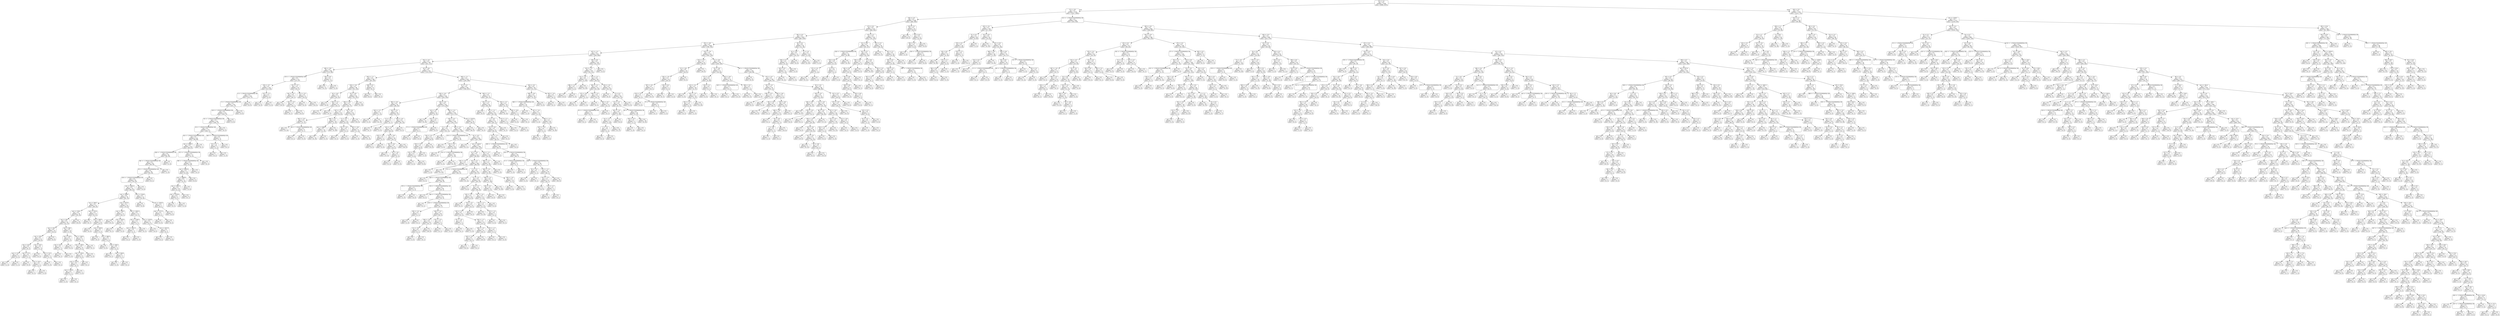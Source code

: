digraph Tree {
node [shape=box, style="rounded", color="black", fontname=helvetica] ;
edge [fontname=helvetica] ;
0 [label="85 <= 1.6\ngini = 0.5\nsamples = 3436\nvalue = [2680, 2675]"] ;
1 [label="35 <= -0.4\ngini = 0.5\nsamples = 2135\nvalue = [1427, 1899]"] ;
0 -> 1 [labeldistance=2.5, labelangle=45, headlabel="True"] ;
2 [label="182 <= 1.8\ngini = 0.5\nsamples = 1196\nvalue = [902, 969]"] ;
1 -> 2 ;
3 [label="273 <= 0.2\ngini = 0.5\nsamples = 1171\nvalue = [862, 961]"] ;
2 -> 3 ;
4 [label="281 <= 0.5\ngini = 0.5\nsamples = 1057\nvalue = [807, 818]"] ;
3 -> 4 ;
5 [label="355 <= -0.8\ngini = 0.5\nsamples = 1029\nvalue = [796, 782]"] ;
4 -> 5 ;
6 [label="107 <= -1.2\ngini = 0.5\nsamples = 815\nvalue = [594, 648]"] ;
5 -> 6 ;
7 [label="352 <= -6.2\ngini = 0.5\nsamples = 705\nvalue = [551, 517]"] ;
6 -> 7 ;
8 [label="384 <= -0.6\ngini = 0.5\nsamples = 180\nvalue = [172, 98]"] ;
7 -> 8 ;
9 [label="174 <= -1.7014117331926443e+38\ngini = 0.4\nsamples = 171\nvalue = [171, 87]"] ;
8 -> 9 ;
10 [label="230 <= -4.7\ngini = 0.5\nsamples = 136\nvalue = [117, 82]"] ;
9 -> 10 ;
11 [label="4 <= -1.7014117331926443e+38\ngini = 0.5\nsamples = 129\nvalue = [115, 73]"] ;
10 -> 11 ;
12 [label="3 <= -1.7014117331926443e+38\ngini = 0.5\nsamples = 123\nvalue = [107, 73]"] ;
11 -> 12 ;
13 [label="319 <= -1.7014117331926443e+38\ngini = 0.5\nsamples = 121\nvalue = [103, 73]"] ;
12 -> 13 ;
14 [label="76 <= -1.7014117331926443e+38\ngini = 0.5\nsamples = 119\nvalue = [100, 73]"] ;
13 -> 14 ;
15 [label="19 <= -1.7014117331926443e+38\ngini = 0.5\nsamples = 117\nvalue = [100, 71]"] ;
14 -> 15 ;
16 [label="58 <= -1.7014117331926443e+38\ngini = 0.5\nsamples = 114\nvalue = [99, 68]"] ;
15 -> 16 ;
17 [label="rain <= 2300.5\ngini = 0.5\nsamples = 113\nvalue = [99, 67]"] ;
16 -> 17 ;
18 [label="258 <= -1.7014117331926443e+38\ngini = 0.4\nsamples = 96\nvalue = [95, 44]"] ;
17 -> 18 ;
19 [label="382 <= -1.7014117331926443e+38\ngini = 0.4\nsamples = 95\nvalue = [94, 44]"] ;
18 -> 19 ;
20 [label="29 <= -1.7014117331926443e+38\ngini = 0.4\nsamples = 94\nvalue = [93, 44]"] ;
19 -> 20 ;
21 [label="379 <= -1.7014117331926443e+38\ngini = 0.4\nsamples = 93\nvalue = [93, 43]"] ;
20 -> 21 ;
22 [label="rain <= 1495.0\ngini = 0.4\nsamples = 91\nvalue = [89, 43]"] ;
21 -> 22 ;
23 [label="rain <= 546.0\ngini = 0.4\nsamples = 78\nvalue = [81, 33]"] ;
22 -> 23 ;
24 [label="rain <= 299.5\ngini = 0.5\nsamples = 53\nvalue = [48, 25]"] ;
23 -> 24 ;
25 [label="rain <= 178.0\ngini = 0.4\nsamples = 39\nvalue = [39, 14]"] ;
24 -> 25 ;
26 [label="rain <= 38.5\ngini = 0.5\nsamples = 29\nvalue = [23, 14]"] ;
25 -> 26 ;
27 [label="rain <= 34.0\ngini = 0.4\nsamples = 14\nvalue = [16, 6]"] ;
26 -> 27 ;
28 [label="rain <= 29.0\ngini = 0.5\nsamples = 12\nvalue = [10, 6]"] ;
27 -> 28 ;
29 [label="rain <= 16.0\ngini = 0.4\nsamples = 9\nvalue = [9, 3]"] ;
28 -> 29 ;
30 [label="rain <= 13.5\ngini = 0.5\nsamples = 4\nvalue = [2, 2]"] ;
29 -> 30 ;
31 [label="gini = 0.0\nsamples = 1\nvalue = [1, 0]"] ;
30 -> 31 ;
32 [label="gini = 0.4\nsamples = 3\nvalue = [1, 2]"] ;
30 -> 32 ;
33 [label="rain <= 17.5\ngini = 0.2\nsamples = 5\nvalue = [7, 1]"] ;
29 -> 33 ;
34 [label="gini = 0.0\nsamples = 2\nvalue = [4, 0]"] ;
33 -> 34 ;
35 [label="rain <= 20.5\ngini = 0.4\nsamples = 3\nvalue = [3, 1]"] ;
33 -> 35 ;
36 [label="gini = 0.0\nsamples = 1\nvalue = [0, 1]"] ;
35 -> 36 ;
37 [label="gini = 0.0\nsamples = 2\nvalue = [3, 0]"] ;
35 -> 37 ;
38 [label="rain <= 30.5\ngini = 0.4\nsamples = 3\nvalue = [1, 3]"] ;
28 -> 38 ;
39 [label="gini = 0.0\nsamples = 1\nvalue = [0, 2]"] ;
38 -> 39 ;
40 [label="rain <= 31.5\ngini = 0.5\nsamples = 2\nvalue = [1, 1]"] ;
38 -> 40 ;
41 [label="gini = 0.0\nsamples = 1\nvalue = [1, 0]"] ;
40 -> 41 ;
42 [label="gini = 0.0\nsamples = 1\nvalue = [0, 1]"] ;
40 -> 42 ;
43 [label="gini = 0.0\nsamples = 2\nvalue = [6, 0]"] ;
27 -> 43 ;
44 [label="rain <= 98.5\ngini = 0.5\nsamples = 15\nvalue = [7, 8]"] ;
26 -> 44 ;
45 [label="rain <= 54.5\ngini = 0.3\nsamples = 6\nvalue = [1, 5]"] ;
44 -> 45 ;
46 [label="rain <= 43.5\ngini = 0.5\nsamples = 2\nvalue = [1, 1]"] ;
45 -> 46 ;
47 [label="gini = 0.0\nsamples = 1\nvalue = [0, 1]"] ;
46 -> 47 ;
48 [label="gini = 0.0\nsamples = 1\nvalue = [1, 0]"] ;
46 -> 48 ;
49 [label="gini = 0.0\nsamples = 4\nvalue = [0, 4]"] ;
45 -> 49 ;
50 [label="rain <= 164.5\ngini = 0.4\nsamples = 9\nvalue = [6, 3]"] ;
44 -> 50 ;
51 [label="rain <= 138.5\ngini = 0.4\nsamples = 8\nvalue = [6, 2]"] ;
50 -> 51 ;
52 [label="rain <= 129.5\ngini = 0.4\nsamples = 6\nvalue = [4, 2]"] ;
51 -> 52 ;
53 [label="rain <= 113.5\ngini = 0.3\nsamples = 5\nvalue = [4, 1]"] ;
52 -> 53 ;
54 [label="rain <= 103.0\ngini = 0.5\nsamples = 2\nvalue = [1, 1]"] ;
53 -> 54 ;
55 [label="gini = 0.0\nsamples = 1\nvalue = [1, 0]"] ;
54 -> 55 ;
56 [label="gini = 0.0\nsamples = 1\nvalue = [0, 1]"] ;
54 -> 56 ;
57 [label="gini = 0.0\nsamples = 3\nvalue = [3, 0]"] ;
53 -> 57 ;
58 [label="gini = 0.0\nsamples = 1\nvalue = [0, 1]"] ;
52 -> 58 ;
59 [label="gini = 0.0\nsamples = 2\nvalue = [2, 0]"] ;
51 -> 59 ;
60 [label="gini = 0.0\nsamples = 1\nvalue = [0, 1]"] ;
50 -> 60 ;
61 [label="gini = 0.0\nsamples = 10\nvalue = [16, 0]"] ;
25 -> 61 ;
62 [label="rain <= 375.0\ngini = 0.5\nsamples = 14\nvalue = [9, 11]"] ;
24 -> 62 ;
63 [label="gini = 0.0\nsamples = 4\nvalue = [0, 7]"] ;
62 -> 63 ;
64 [label="rain <= 404.5\ngini = 0.4\nsamples = 10\nvalue = [9, 4]"] ;
62 -> 64 ;
65 [label="gini = 0.0\nsamples = 3\nvalue = [6, 0]"] ;
64 -> 65 ;
66 [label="rain <= 429.0\ngini = 0.5\nsamples = 7\nvalue = [3, 4]"] ;
64 -> 66 ;
67 [label="gini = 0.0\nsamples = 2\nvalue = [0, 2]"] ;
66 -> 67 ;
68 [label="rain <= 460.5\ngini = 0.5\nsamples = 5\nvalue = [3, 2]"] ;
66 -> 68 ;
69 [label="gini = 0.0\nsamples = 2\nvalue = [2, 0]"] ;
68 -> 69 ;
70 [label="rain <= 506.5\ngini = 0.4\nsamples = 3\nvalue = [1, 2]"] ;
68 -> 70 ;
71 [label="gini = 0.0\nsamples = 1\nvalue = [0, 1]"] ;
70 -> 71 ;
72 [label="rain <= 544.0\ngini = 0.5\nsamples = 2\nvalue = [1, 1]"] ;
70 -> 72 ;
73 [label="gini = 0.0\nsamples = 1\nvalue = [1, 0]"] ;
72 -> 73 ;
74 [label="gini = 0.0\nsamples = 1\nvalue = [0, 1]"] ;
72 -> 74 ;
75 [label="rain <= 977.0\ngini = 0.3\nsamples = 25\nvalue = [33, 8]"] ;
23 -> 75 ;
76 [label="rain <= 792.5\ngini = 0.1\nsamples = 13\nvalue = [20, 1]"] ;
75 -> 76 ;
77 [label="gini = 0.0\nsamples = 9\nvalue = [15, 0]"] ;
76 -> 77 ;
78 [label="rain <= 819.5\ngini = 0.3\nsamples = 4\nvalue = [5, 1]"] ;
76 -> 78 ;
79 [label="gini = 0.0\nsamples = 1\nvalue = [0, 1]"] ;
78 -> 79 ;
80 [label="gini = 0.0\nsamples = 3\nvalue = [5, 0]"] ;
78 -> 80 ;
81 [label="rain <= 1201.5\ngini = 0.5\nsamples = 12\nvalue = [13, 7]"] ;
75 -> 81 ;
82 [label="rain <= 1146.5\ngini = 0.3\nsamples = 4\nvalue = [1, 5]"] ;
81 -> 82 ;
83 [label="rain <= 1051.5\ngini = 0.4\nsamples = 3\nvalue = [1, 2]"] ;
82 -> 83 ;
84 [label="gini = 0.0\nsamples = 2\nvalue = [0, 2]"] ;
83 -> 84 ;
85 [label="gini = 0.0\nsamples = 1\nvalue = [1, 0]"] ;
83 -> 85 ;
86 [label="gini = 0.0\nsamples = 1\nvalue = [0, 3]"] ;
82 -> 86 ;
87 [label="rain <= 1310.0\ngini = 0.2\nsamples = 8\nvalue = [12, 2]"] ;
81 -> 87 ;
88 [label="gini = 0.0\nsamples = 5\nvalue = [8, 0]"] ;
87 -> 88 ;
89 [label="rain <= 1457.0\ngini = 0.4\nsamples = 3\nvalue = [4, 2]"] ;
87 -> 89 ;
90 [label="gini = 0.0\nsamples = 2\nvalue = [0, 2]"] ;
89 -> 90 ;
91 [label="gini = 0.0\nsamples = 1\nvalue = [4, 0]"] ;
89 -> 91 ;
92 [label="rain <= 1718.5\ngini = 0.5\nsamples = 13\nvalue = [8, 10]"] ;
22 -> 92 ;
93 [label="gini = 0.0\nsamples = 6\nvalue = [0, 8]"] ;
92 -> 93 ;
94 [label="rain <= 1910.5\ngini = 0.3\nsamples = 7\nvalue = [8, 2]"] ;
92 -> 94 ;
95 [label="rain <= 1777.5\ngini = 0.5\nsamples = 3\nvalue = [2, 2]"] ;
94 -> 95 ;
96 [label="gini = 0.0\nsamples = 2\nvalue = [2, 0]"] ;
95 -> 96 ;
97 [label="gini = 0.0\nsamples = 1\nvalue = [0, 2]"] ;
95 -> 97 ;
98 [label="gini = 0.0\nsamples = 4\nvalue = [6, 0]"] ;
94 -> 98 ;
99 [label="gini = 0.0\nsamples = 2\nvalue = [4, 0]"] ;
21 -> 99 ;
100 [label="gini = 0.0\nsamples = 1\nvalue = [0, 1]"] ;
20 -> 100 ;
101 [label="gini = 0.0\nsamples = 1\nvalue = [1, 0]"] ;
19 -> 101 ;
102 [label="gini = 0.0\nsamples = 1\nvalue = [1, 0]"] ;
18 -> 102 ;
103 [label="371 <= -1.7014117331926443e+38\ngini = 0.3\nsamples = 17\nvalue = [4, 23]"] ;
17 -> 103 ;
104 [label="399 <= -1.7014117331926443e+38\ngini = 0.3\nsamples = 16\nvalue = [4, 20]"] ;
103 -> 104 ;
105 [label="rain <= 4425.0\ngini = 0.3\nsamples = 15\nvalue = [4, 18]"] ;
104 -> 105 ;
106 [label="rain <= 4090.0\ngini = 0.4\nsamples = 11\nvalue = [4, 12]"] ;
105 -> 106 ;
107 [label="rain <= 2921.5\ngini = 0.2\nsamples = 10\nvalue = [2, 12]"] ;
106 -> 107 ;
108 [label="rain <= 2735.0\ngini = 0.4\nsamples = 4\nvalue = [2, 5]"] ;
107 -> 108 ;
109 [label="gini = 0.0\nsamples = 3\nvalue = [0, 5]"] ;
108 -> 109 ;
110 [label="gini = 0.0\nsamples = 1\nvalue = [2, 0]"] ;
108 -> 110 ;
111 [label="gini = 0.0\nsamples = 6\nvalue = [0, 7]"] ;
107 -> 111 ;
112 [label="gini = 0.0\nsamples = 1\nvalue = [2, 0]"] ;
106 -> 112 ;
113 [label="gini = 0.0\nsamples = 4\nvalue = [0, 6]"] ;
105 -> 113 ;
114 [label="gini = 0.0\nsamples = 1\nvalue = [0, 2]"] ;
104 -> 114 ;
115 [label="gini = 0.0\nsamples = 1\nvalue = [0, 3]"] ;
103 -> 115 ;
116 [label="gini = 0.0\nsamples = 1\nvalue = [0, 1]"] ;
16 -> 116 ;
117 [label="360 <= -1.7014117331926443e+38\ngini = 0.4\nsamples = 3\nvalue = [1, 3]"] ;
15 -> 117 ;
118 [label="19 <= 1.1\ngini = 0.4\nsamples = 2\nvalue = [1, 2]"] ;
117 -> 118 ;
119 [label="gini = 0.0\nsamples = 1\nvalue = [0, 2]"] ;
118 -> 119 ;
120 [label="gini = 0.0\nsamples = 1\nvalue = [1, 0]"] ;
118 -> 120 ;
121 [label="gini = 0.0\nsamples = 1\nvalue = [0, 1]"] ;
117 -> 121 ;
122 [label="gini = 0.0\nsamples = 2\nvalue = [0, 2]"] ;
14 -> 122 ;
123 [label="gini = 0.0\nsamples = 2\nvalue = [3, 0]"] ;
13 -> 123 ;
124 [label="gini = 0.0\nsamples = 2\nvalue = [4, 0]"] ;
12 -> 124 ;
125 [label="gini = 0.0\nsamples = 6\nvalue = [8, 0]"] ;
11 -> 125 ;
126 [label="121 <= -1.1\ngini = 0.3\nsamples = 7\nvalue = [2, 9]"] ;
10 -> 126 ;
127 [label="gini = 0.0\nsamples = 6\nvalue = [0, 9]"] ;
126 -> 127 ;
128 [label="gini = 0.0\nsamples = 1\nvalue = [2, 0]"] ;
126 -> 128 ;
129 [label="351 <= -4.7\ngini = 0.2\nsamples = 35\nvalue = [54, 5]"] ;
9 -> 129 ;
130 [label="261 <= -4.3\ngini = 0.0\nsamples = 27\nvalue = [44, 1]"] ;
129 -> 130 ;
131 [label="gini = 0.0\nsamples = 20\nvalue = [34, 0]"] ;
130 -> 131 ;
132 [label="322 <= -3.9\ngini = 0.2\nsamples = 7\nvalue = [10, 1]"] ;
130 -> 132 ;
133 [label="gini = 0.0\nsamples = 1\nvalue = [0, 1]"] ;
132 -> 133 ;
134 [label="gini = 0.0\nsamples = 6\nvalue = [10, 0]"] ;
132 -> 134 ;
135 [label="315 <= -4.3\ngini = 0.4\nsamples = 8\nvalue = [10, 4]"] ;
129 -> 135 ;
136 [label="gini = 0.0\nsamples = 3\nvalue = [0, 4]"] ;
135 -> 136 ;
137 [label="gini = 0.0\nsamples = 5\nvalue = [10, 0]"] ;
135 -> 137 ;
138 [label="326 <= 0.0\ngini = 0.2\nsamples = 9\nvalue = [1, 11]"] ;
8 -> 138 ;
139 [label="gini = 0.0\nsamples = 8\nvalue = [0, 11]"] ;
138 -> 139 ;
140 [label="gini = 0.0\nsamples = 1\nvalue = [1, 0]"] ;
138 -> 140 ;
141 [label="83 <= -4.8\ngini = 0.5\nsamples = 525\nvalue = [379, 419]"] ;
7 -> 141 ;
142 [label="245 <= -1.1\ngini = 0.4\nsamples = 106\nvalue = [40, 120]"] ;
141 -> 142 ;
143 [label="318 <= -5.9\ngini = 0.3\nsamples = 98\nvalue = [32, 119]"] ;
142 -> 143 ;
144 [label="18 <= -6.0\ngini = 0.5\nsamples = 13\nvalue = [10, 12]"] ;
143 -> 144 ;
145 [label="gini = 0.0\nsamples = 5\nvalue = [0, 9]"] ;
144 -> 145 ;
146 [label="326 <= -5.1\ngini = 0.4\nsamples = 8\nvalue = [10, 3]"] ;
144 -> 146 ;
147 [label="gini = 0.0\nsamples = 6\nvalue = [10, 0]"] ;
146 -> 147 ;
148 [label="gini = 0.0\nsamples = 2\nvalue = [0, 3]"] ;
146 -> 148 ;
149 [label="24 <= -4.6\ngini = 0.3\nsamples = 85\nvalue = [22, 107]"] ;
143 -> 149 ;
150 [label="360 <= -4.8\ngini = 0.3\nsamples = 67\nvalue = [22, 77]"] ;
149 -> 150 ;
151 [label="297 <= -5.4\ngini = 0.2\nsamples = 47\nvalue = [6, 63]"] ;
150 -> 151 ;
152 [label="282 <= -5.9\ngini = 0.4\nsamples = 13\nvalue = [5, 11]"] ;
151 -> 152 ;
153 [label="gini = 0.0\nsamples = 7\nvalue = [0, 10]"] ;
152 -> 153 ;
154 [label="89 <= -1.7014117331926443e+38\ngini = 0.3\nsamples = 6\nvalue = [5, 1]"] ;
152 -> 154 ;
155 [label="gini = 0.0\nsamples = 1\nvalue = [0, 1]"] ;
154 -> 155 ;
156 [label="gini = 0.0\nsamples = 5\nvalue = [5, 0]"] ;
154 -> 156 ;
157 [label="386 <= -5.1\ngini = 0.0\nsamples = 34\nvalue = [1, 52]"] ;
151 -> 157 ;
158 [label="rain <= 2368.5\ngini = 0.1\nsamples = 12\nvalue = [1, 14]"] ;
157 -> 158 ;
159 [label="gini = 0.0\nsamples = 11\nvalue = [0, 14]"] ;
158 -> 159 ;
160 [label="gini = 0.0\nsamples = 1\nvalue = [1, 0]"] ;
158 -> 160 ;
161 [label="gini = 0.0\nsamples = 22\nvalue = [0, 38]"] ;
157 -> 161 ;
162 [label="64 <= -5.0\ngini = 0.5\nsamples = 20\nvalue = [16, 14]"] ;
150 -> 162 ;
163 [label="17 <= -4.7\ngini = 0.4\nsamples = 14\nvalue = [6, 14]"] ;
162 -> 163 ;
164 [label="191 <= -4.9\ngini = 0.4\nsamples = 5\nvalue = [5, 2]"] ;
163 -> 164 ;
165 [label="gini = 0.0\nsamples = 2\nvalue = [0, 2]"] ;
164 -> 165 ;
166 [label="gini = 0.0\nsamples = 3\nvalue = [5, 0]"] ;
164 -> 166 ;
167 [label="304 <= -4.8\ngini = 0.1\nsamples = 9\nvalue = [1, 12]"] ;
163 -> 167 ;
168 [label="gini = 0.0\nsamples = 1\nvalue = [1, 0]"] ;
167 -> 168 ;
169 [label="gini = 0.0\nsamples = 8\nvalue = [0, 12]"] ;
167 -> 169 ;
170 [label="gini = 0.0\nsamples = 6\nvalue = [10, 0]"] ;
162 -> 170 ;
171 [label="gini = 0.0\nsamples = 18\nvalue = [0, 30]"] ;
149 -> 171 ;
172 [label="248 <= 0.1\ngini = 0.2\nsamples = 8\nvalue = [8, 1]"] ;
142 -> 172 ;
173 [label="gini = 0.0\nsamples = 7\nvalue = [8, 0]"] ;
172 -> 173 ;
174 [label="gini = 0.0\nsamples = 1\nvalue = [0, 1]"] ;
172 -> 174 ;
175 [label="309 <= -1.1\ngini = 0.5\nsamples = 419\nvalue = [339, 299]"] ;
141 -> 175 ;
176 [label="97 <= -1.5\ngini = 0.5\nsamples = 391\nvalue = [328, 267]"] ;
175 -> 176 ;
177 [label="158 <= -4.5\ngini = 0.5\nsamples = 318\nvalue = [243, 236]"] ;
176 -> 177 ;
178 [label="382 <= -5.0\ngini = 0.4\nsamples = 61\nvalue = [68, 30]"] ;
177 -> 178 ;
179 [label="203 <= -5.7\ngini = 0.1\nsamples = 11\nvalue = [1, 13]"] ;
178 -> 179 ;
180 [label="gini = 0.0\nsamples = 1\nvalue = [1, 0]"] ;
179 -> 180 ;
181 [label="gini = 0.0\nsamples = 10\nvalue = [0, 13]"] ;
179 -> 181 ;
182 [label="154 <= -5.1\ngini = 0.3\nsamples = 50\nvalue = [67, 17]"] ;
178 -> 182 ;
183 [label="17 <= -2.5\ngini = 0.3\nsamples = 7\nvalue = [2, 7]"] ;
182 -> 183 ;
184 [label="gini = 0.0\nsamples = 5\nvalue = [0, 7]"] ;
183 -> 184 ;
185 [label="gini = 0.0\nsamples = 2\nvalue = [2, 0]"] ;
183 -> 185 ;
186 [label="206 <= -2.0\ngini = 0.2\nsamples = 43\nvalue = [65, 10]"] ;
182 -> 186 ;
187 [label="163 <= -5.4\ngini = 0.2\nsamples = 41\nvalue = [65, 8]"] ;
186 -> 187 ;
188 [label="276 <= -4.0\ngini = 0.4\nsamples = 3\nvalue = [2, 5]"] ;
187 -> 188 ;
189 [label="gini = 0.0\nsamples = 2\nvalue = [0, 5]"] ;
188 -> 189 ;
190 [label="gini = 0.0\nsamples = 1\nvalue = [2, 0]"] ;
188 -> 190 ;
191 [label="174 <= -4.6\ngini = 0.1\nsamples = 38\nvalue = [63, 3]"] ;
187 -> 191 ;
192 [label="162 <= -4.6\ngini = 0.2\nsamples = 12\nvalue = [19, 3]"] ;
191 -> 192 ;
193 [label="gini = 0.0\nsamples = 7\nvalue = [17, 0]"] ;
192 -> 193 ;
194 [label="63 <= -3.6\ngini = 0.5\nsamples = 5\nvalue = [2, 3]"] ;
192 -> 194 ;
195 [label="gini = 0.0\nsamples = 3\nvalue = [0, 3]"] ;
194 -> 195 ;
196 [label="gini = 0.0\nsamples = 2\nvalue = [2, 0]"] ;
194 -> 196 ;
197 [label="gini = 0.0\nsamples = 26\nvalue = [44, 0]"] ;
191 -> 197 ;
198 [label="gini = 0.0\nsamples = 2\nvalue = [0, 2]"] ;
186 -> 198 ;
199 [label="128 <= -4.6\ngini = 0.5\nsamples = 257\nvalue = [175, 206]"] ;
177 -> 199 ;
200 [label="64 <= -3.3\ngini = 0.2\nsamples = 22\nvalue = [4, 31]"] ;
199 -> 200 ;
201 [label="gini = 0.0\nsamples = 15\nvalue = [0, 25]"] ;
200 -> 201 ;
202 [label="241 <= -2.3\ngini = 0.5\nsamples = 7\nvalue = [4, 6]"] ;
200 -> 202 ;
203 [label="77 <= -1.7014117331926443e+38\ngini = 0.3\nsamples = 3\nvalue = [4, 1]"] ;
202 -> 203 ;
204 [label="gini = 0.0\nsamples = 1\nvalue = [0, 1]"] ;
203 -> 204 ;
205 [label="gini = 0.0\nsamples = 2\nvalue = [4, 0]"] ;
203 -> 205 ;
206 [label="gini = 0.0\nsamples = 4\nvalue = [0, 5]"] ;
202 -> 206 ;
207 [label="282 <= -1.5\ngini = 0.5\nsamples = 235\nvalue = [171, 175]"] ;
199 -> 207 ;
208 [label="165 <= -4.1\ngini = 0.5\nsamples = 216\nvalue = [145, 171]"] ;
207 -> 208 ;
209 [label="0 <= -3.4\ngini = 0.4\nsamples = 33\nvalue = [34, 13]"] ;
208 -> 209 ;
210 [label="156 <= -4.3\ngini = 0.3\nsamples = 29\nvalue = [34, 8]"] ;
209 -> 210 ;
211 [label="144 <= -4.3\ngini = 0.5\nsamples = 11\nvalue = [9, 8]"] ;
210 -> 211 ;
212 [label="332 <= -4.6\ngini = 0.3\nsamples = 7\nvalue = [2, 8]"] ;
211 -> 212 ;
213 [label="gini = 0.0\nsamples = 1\nvalue = [2, 0]"] ;
212 -> 213 ;
214 [label="gini = 0.0\nsamples = 6\nvalue = [0, 8]"] ;
212 -> 214 ;
215 [label="gini = 0.0\nsamples = 4\nvalue = [7, 0]"] ;
211 -> 215 ;
216 [label="gini = 0.0\nsamples = 18\nvalue = [25, 0]"] ;
210 -> 216 ;
217 [label="gini = 0.0\nsamples = 4\nvalue = [0, 5]"] ;
209 -> 217 ;
218 [label="362 <= -4.3\ngini = 0.5\nsamples = 183\nvalue = [111, 158]"] ;
208 -> 218 ;
219 [label="174 <= -1.7014117331926443e+38\ngini = 0.2\nsamples = 22\nvalue = [4, 32]"] ;
218 -> 219 ;
220 [label="gini = 0.0\nsamples = 1\nvalue = [2, 0]"] ;
219 -> 220 ;
221 [label="103 <= -4.3\ngini = 0.1\nsamples = 21\nvalue = [2, 32]"] ;
219 -> 221 ;
222 [label="gini = 0.0\nsamples = 1\nvalue = [1, 0]"] ;
221 -> 222 ;
223 [label="275 <= -1.7014117331926443e+38\ngini = 0.1\nsamples = 20\nvalue = [1, 32]"] ;
221 -> 223 ;
224 [label="gini = 0.0\nsamples = 1\nvalue = [1, 0]"] ;
223 -> 224 ;
225 [label="gini = 0.0\nsamples = 19\nvalue = [0, 32]"] ;
223 -> 225 ;
226 [label="76 <= -4.2\ngini = 0.5\nsamples = 161\nvalue = [107, 126]"] ;
218 -> 226 ;
227 [label="gini = 0.0\nsamples = 5\nvalue = [0, 11]"] ;
226 -> 227 ;
228 [label="rain <= 1164.0\ngini = 0.5\nsamples = 156\nvalue = [107, 115]"] ;
226 -> 228 ;
229 [label="52 <= -3.9\ngini = 0.5\nsamples = 113\nvalue = [99, 60]"] ;
228 -> 229 ;
230 [label="287 <= -4.1\ngini = 0.2\nsamples = 7\nvalue = [1, 10]"] ;
229 -> 230 ;
231 [label="gini = 0.0\nsamples = 1\nvalue = [1, 0]"] ;
230 -> 231 ;
232 [label="gini = 0.0\nsamples = 6\nvalue = [0, 10]"] ;
230 -> 232 ;
233 [label="64 <= -2.3\ngini = 0.4\nsamples = 106\nvalue = [98, 50]"] ;
229 -> 233 ;
234 [label="173 <= -1.7014117331926443e+38\ngini = 0.3\nsamples = 50\nvalue = [58, 13]"] ;
233 -> 234 ;
235 [label="gini = 0.0\nsamples = 2\nvalue = [0, 3]"] ;
234 -> 235 ;
236 [label="399 <= -1.7014117331926443e+38\ngini = 0.3\nsamples = 48\nvalue = [58, 10]"] ;
234 -> 236 ;
237 [label="279 <= -1.7014117331926443e+38\ngini = 0.3\nsamples = 4\nvalue = [1, 4]"] ;
236 -> 237 ;
238 [label="gini = 0.0\nsamples = 1\nvalue = [1, 0]"] ;
237 -> 238 ;
239 [label="gini = 0.0\nsamples = 3\nvalue = [0, 4]"] ;
237 -> 239 ;
240 [label="176 <= -1.7014117331926443e+38\ngini = 0.2\nsamples = 44\nvalue = [57, 6]"] ;
236 -> 240 ;
241 [label="gini = 0.0\nsamples = 1\nvalue = [0, 2]"] ;
240 -> 241 ;
242 [label="186 <= -1.7014117331926443e+38\ngini = 0.1\nsamples = 43\nvalue = [57, 4]"] ;
240 -> 242 ;
243 [label="gini = 0.0\nsamples = 1\nvalue = [0, 1]"] ;
242 -> 243 ;
244 [label="278 <= -1.7014117331926443e+38\ngini = 0.1\nsamples = 42\nvalue = [57, 3]"] ;
242 -> 244 ;
245 [label="383 <= -4.1\ngini = 0.5\nsamples = 2\nvalue = [1, 1]"] ;
244 -> 245 ;
246 [label="gini = 0.0\nsamples = 1\nvalue = [1, 0]"] ;
245 -> 246 ;
247 [label="gini = 0.0\nsamples = 1\nvalue = [0, 1]"] ;
245 -> 247 ;
248 [label="264 <= -2.2\ngini = 0.1\nsamples = 40\nvalue = [56, 2]"] ;
244 -> 248 ;
249 [label="299 <= -4.0\ngini = 0.0\nsamples = 36\nvalue = [52, 1]"] ;
248 -> 249 ;
250 [label="61 <= -3.6\ngini = 0.4\nsamples = 4\nvalue = [3, 1]"] ;
249 -> 250 ;
251 [label="gini = 0.0\nsamples = 3\nvalue = [3, 0]"] ;
250 -> 251 ;
252 [label="gini = 0.0\nsamples = 1\nvalue = [0, 1]"] ;
250 -> 252 ;
253 [label="gini = 0.0\nsamples = 32\nvalue = [49, 0]"] ;
249 -> 253 ;
254 [label="141 <= -2.2\ngini = 0.3\nsamples = 4\nvalue = [4, 1]"] ;
248 -> 254 ;
255 [label="gini = 0.0\nsamples = 1\nvalue = [0, 1]"] ;
254 -> 255 ;
256 [label="gini = 0.0\nsamples = 3\nvalue = [4, 0]"] ;
254 -> 256 ;
257 [label="5 <= -2.1\ngini = 0.5\nsamples = 56\nvalue = [40, 37]"] ;
233 -> 257 ;
258 [label="gini = 0.0\nsamples = 7\nvalue = [0, 12]"] ;
257 -> 258 ;
259 [label="51 <= -2.2\ngini = 0.5\nsamples = 49\nvalue = [40, 25]"] ;
257 -> 259 ;
260 [label="gini = 0.0\nsamples = 4\nvalue = [0, 6]"] ;
259 -> 260 ;
261 [label="72 <= -1.7\ngini = 0.4\nsamples = 45\nvalue = [40, 19]"] ;
259 -> 261 ;
262 [label="126 <= -2.2\ngini = 0.3\nsamples = 30\nvalue = [33, 8]"] ;
261 -> 262 ;
263 [label="gini = 0.0\nsamples = 3\nvalue = [0, 3]"] ;
262 -> 263 ;
264 [label="78 <= -1.6\ngini = 0.2\nsamples = 27\nvalue = [33, 5]"] ;
262 -> 264 ;
265 [label="102 <= -2.3\ngini = 0.2\nsamples = 25\nvalue = [33, 3]"] ;
264 -> 265 ;
266 [label="87 <= -1.8\ngini = 0.5\nsamples = 2\nvalue = [1, 1]"] ;
265 -> 266 ;
267 [label="gini = 0.0\nsamples = 1\nvalue = [0, 1]"] ;
266 -> 267 ;
268 [label="gini = 0.0\nsamples = 1\nvalue = [1, 0]"] ;
266 -> 268 ;
269 [label="166 <= -1.7\ngini = 0.1\nsamples = 23\nvalue = [32, 2]"] ;
265 -> 269 ;
270 [label="369 <= -1.9\ngini = 0.1\nsamples = 21\nvalue = [30, 1]"] ;
269 -> 270 ;
271 [label="220 <= -2.0\ngini = 0.2\nsamples = 6\nvalue = [10, 1]"] ;
270 -> 271 ;
272 [label="gini = 0.0\nsamples = 5\nvalue = [10, 0]"] ;
271 -> 272 ;
273 [label="gini = 0.0\nsamples = 1\nvalue = [0, 1]"] ;
271 -> 273 ;
274 [label="gini = 0.0\nsamples = 15\nvalue = [20, 0]"] ;
270 -> 274 ;
275 [label="229 <= -1.7\ngini = 0.4\nsamples = 2\nvalue = [2, 1]"] ;
269 -> 275 ;
276 [label="gini = 0.0\nsamples = 1\nvalue = [0, 1]"] ;
275 -> 276 ;
277 [label="gini = 0.0\nsamples = 1\nvalue = [2, 0]"] ;
275 -> 277 ;
278 [label="gini = 0.0\nsamples = 2\nvalue = [0, 2]"] ;
264 -> 278 ;
279 [label="201 <= -1.6\ngini = 0.5\nsamples = 15\nvalue = [7, 11]"] ;
261 -> 279 ;
280 [label="370 <= -1.7\ngini = 0.3\nsamples = 11\nvalue = [2, 11]"] ;
279 -> 280 ;
281 [label="gini = 0.0\nsamples = 8\nvalue = [0, 10]"] ;
280 -> 281 ;
282 [label="110 <= -1.5\ngini = 0.4\nsamples = 3\nvalue = [2, 1]"] ;
280 -> 282 ;
283 [label="gini = 0.0\nsamples = 2\nvalue = [2, 0]"] ;
282 -> 283 ;
284 [label="gini = 0.0\nsamples = 1\nvalue = [0, 1]"] ;
282 -> 284 ;
285 [label="gini = 0.0\nsamples = 4\nvalue = [5, 0]"] ;
279 -> 285 ;
286 [label="364 <= -1.3\ngini = 0.2\nsamples = 43\nvalue = [8, 55]"] ;
228 -> 286 ;
287 [label="288 <= -1.1\ngini = 0.2\nsamples = 41\nvalue = [5, 55]"] ;
286 -> 287 ;
288 [label="306 <= -1.9\ngini = 0.1\nsamples = 40\nvalue = [4, 55]"] ;
287 -> 288 ;
289 [label="284 <= -3.2\ngini = 0.0\nsamples = 27\nvalue = [1, 38]"] ;
288 -> 289 ;
290 [label="88 <= -3.5\ngini = 0.2\nsamples = 6\nvalue = [1, 9]"] ;
289 -> 290 ;
291 [label="gini = 0.0\nsamples = 5\nvalue = [0, 9]"] ;
290 -> 291 ;
292 [label="gini = 0.0\nsamples = 1\nvalue = [1, 0]"] ;
290 -> 292 ;
293 [label="gini = 0.0\nsamples = 21\nvalue = [0, 29]"] ;
289 -> 293 ;
294 [label="109 <= -1.9\ngini = 0.3\nsamples = 13\nvalue = [3, 17]"] ;
288 -> 294 ;
295 [label="gini = 0.0\nsamples = 2\nvalue = [3, 0]"] ;
294 -> 295 ;
296 [label="gini = 0.0\nsamples = 11\nvalue = [0, 17]"] ;
294 -> 296 ;
297 [label="gini = 0.0\nsamples = 1\nvalue = [1, 0]"] ;
287 -> 297 ;
298 [label="gini = 0.0\nsamples = 2\nvalue = [3, 0]"] ;
286 -> 298 ;
299 [label="rain <= 1216.0\ngini = 0.2\nsamples = 19\nvalue = [26, 4]"] ;
207 -> 299 ;
300 [label="gini = 0.0\nsamples = 16\nvalue = [26, 0]"] ;
299 -> 300 ;
301 [label="gini = 0.0\nsamples = 3\nvalue = [0, 4]"] ;
299 -> 301 ;
302 [label="200 <= -1.2\ngini = 0.4\nsamples = 73\nvalue = [85, 31]"] ;
176 -> 302 ;
303 [label="201 <= -5.2\ngini = 0.3\nsamples = 63\nvalue = [83, 20]"] ;
302 -> 303 ;
304 [label="gini = 0.0\nsamples = 4\nvalue = [0, 4]"] ;
303 -> 304 ;
305 [label="352 <= -1.1\ngini = 0.3\nsamples = 59\nvalue = [83, 16]"] ;
303 -> 305 ;
306 [label="1 <= -0.5\ngini = 0.2\nsamples = 55\nvalue = [82, 11]"] ;
305 -> 306 ;
307 [label="253 <= -0.9\ngini = 0.2\nsamples = 53\nvalue = [82, 8]"] ;
306 -> 307 ;
308 [label="173 <= -1.1\ngini = 0.1\nsamples = 51\nvalue = [82, 6]"] ;
307 -> 308 ;
309 [label="209 <= -1.7014117331926443e+38\ngini = 0.1\nsamples = 49\nvalue = [82, 4]"] ;
308 -> 309 ;
310 [label="gini = 0.0\nsamples = 1\nvalue = [0, 1]"] ;
309 -> 310 ;
311 [label="225 <= -1.7014117331926443e+38\ngini = 0.1\nsamples = 48\nvalue = [82, 3]"] ;
309 -> 311 ;
312 [label="6 <= -1.7014117331926443e+38\ngini = 0.5\nsamples = 2\nvalue = [1, 1]"] ;
311 -> 312 ;
313 [label="gini = 0.0\nsamples = 1\nvalue = [1, 0]"] ;
312 -> 313 ;
314 [label="gini = 0.0\nsamples = 1\nvalue = [0, 1]"] ;
312 -> 314 ;
315 [label="206 <= -1.7014117331926443e+38\ngini = 0.0\nsamples = 46\nvalue = [81, 2]"] ;
311 -> 315 ;
316 [label="78 <= -1.4\ngini = 0.5\nsamples = 2\nvalue = [1, 1]"] ;
315 -> 316 ;
317 [label="gini = 0.0\nsamples = 1\nvalue = [1, 0]"] ;
316 -> 317 ;
318 [label="gini = 0.0\nsamples = 1\nvalue = [0, 1]"] ;
316 -> 318 ;
319 [label="223 <= -1.5\ngini = 0.0\nsamples = 44\nvalue = [80, 1]"] ;
315 -> 319 ;
320 [label="143 <= -1.4\ngini = 0.1\nsamples = 14\nvalue = [20, 1]"] ;
319 -> 320 ;
321 [label="gini = 0.0\nsamples = 12\nvalue = [19, 0]"] ;
320 -> 321 ;
322 [label="312 <= -2.7\ngini = 0.5\nsamples = 2\nvalue = [1, 1]"] ;
320 -> 322 ;
323 [label="gini = 0.0\nsamples = 1\nvalue = [1, 0]"] ;
322 -> 323 ;
324 [label="gini = 0.0\nsamples = 1\nvalue = [0, 1]"] ;
322 -> 324 ;
325 [label="gini = 0.0\nsamples = 30\nvalue = [60, 0]"] ;
319 -> 325 ;
326 [label="gini = 0.0\nsamples = 2\nvalue = [0, 2]"] ;
308 -> 326 ;
327 [label="gini = 0.0\nsamples = 2\nvalue = [0, 2]"] ;
307 -> 327 ;
328 [label="gini = 0.0\nsamples = 2\nvalue = [0, 3]"] ;
306 -> 328 ;
329 [label="377 <= -1.1\ngini = 0.3\nsamples = 4\nvalue = [1, 5]"] ;
305 -> 329 ;
330 [label="gini = 0.0\nsamples = 3\nvalue = [0, 5]"] ;
329 -> 330 ;
331 [label="gini = 0.0\nsamples = 1\nvalue = [1, 0]"] ;
329 -> 331 ;
332 [label="250 <= -1.2\ngini = 0.3\nsamples = 10\nvalue = [2, 11]"] ;
302 -> 332 ;
333 [label="gini = 0.0\nsamples = 7\nvalue = [0, 10]"] ;
332 -> 333 ;
334 [label="296 <= -0.9\ngini = 0.4\nsamples = 3\nvalue = [2, 1]"] ;
332 -> 334 ;
335 [label="gini = 0.0\nsamples = 2\nvalue = [2, 0]"] ;
334 -> 335 ;
336 [label="gini = 0.0\nsamples = 1\nvalue = [0, 1]"] ;
334 -> 336 ;
337 [label="350 <= -0.3\ngini = 0.4\nsamples = 28\nvalue = [11, 32]"] ;
175 -> 337 ;
338 [label="299 <= -0.4\ngini = 0.2\nsamples = 24\nvalue = [5, 31]"] ;
337 -> 338 ;
339 [label="188 <= -1.7014117331926443e+38\ngini = 0.2\nsamples = 22\nvalue = [3, 31]"] ;
338 -> 339 ;
340 [label="gini = 0.0\nsamples = 1\nvalue = [1, 0]"] ;
339 -> 340 ;
341 [label="347 <= -1.6\ngini = 0.1\nsamples = 21\nvalue = [2, 31]"] ;
339 -> 341 ;
342 [label="gini = 0.0\nsamples = 1\nvalue = [1, 0]"] ;
341 -> 342 ;
343 [label="368 <= -1.3\ngini = 0.1\nsamples = 20\nvalue = [1, 31]"] ;
341 -> 343 ;
344 [label="207 <= -1.0\ngini = 0.4\nsamples = 3\nvalue = [1, 2]"] ;
343 -> 344 ;
345 [label="gini = 0.0\nsamples = 2\nvalue = [0, 2]"] ;
344 -> 345 ;
346 [label="gini = 0.0\nsamples = 1\nvalue = [1, 0]"] ;
344 -> 346 ;
347 [label="gini = 0.0\nsamples = 17\nvalue = [0, 29]"] ;
343 -> 347 ;
348 [label="gini = 0.0\nsamples = 2\nvalue = [2, 0]"] ;
338 -> 348 ;
349 [label="149 <= -1.6\ngini = 0.2\nsamples = 4\nvalue = [6, 1]"] ;
337 -> 349 ;
350 [label="gini = 0.0\nsamples = 1\nvalue = [0, 1]"] ;
349 -> 350 ;
351 [label="gini = 0.0\nsamples = 3\nvalue = [6, 0]"] ;
349 -> 351 ;
352 [label="205 <= 0.8\ngini = 0.4\nsamples = 110\nvalue = [43, 131]"] ;
6 -> 352 ;
353 [label="353 <= -1.5\ngini = 0.4\nsamples = 107\nvalue = [39, 131]"] ;
352 -> 353 ;
354 [label="63 <= -1.9\ngini = 0.0\nsamples = 23\nvalue = [1, 40]"] ;
353 -> 354 ;
355 [label="286 <= -2.1\ngini = 0.2\nsamples = 4\nvalue = [1, 6]"] ;
354 -> 355 ;
356 [label="gini = 0.0\nsamples = 3\nvalue = [0, 6]"] ;
355 -> 356 ;
357 [label="gini = 0.0\nsamples = 1\nvalue = [1, 0]"] ;
355 -> 357 ;
358 [label="gini = 0.0\nsamples = 19\nvalue = [0, 34]"] ;
354 -> 358 ;
359 [label="157 <= -1.2\ngini = 0.4\nsamples = 84\nvalue = [38, 91]"] ;
353 -> 359 ;
360 [label="360 <= -1.3\ngini = 0.5\nsamples = 23\nvalue = [22, 18]"] ;
359 -> 360 ;
361 [label="175 <= -0.6\ngini = 0.2\nsamples = 7\nvalue = [1, 11]"] ;
360 -> 361 ;
362 [label="gini = 0.0\nsamples = 6\nvalue = [0, 11]"] ;
361 -> 362 ;
363 [label="gini = 0.0\nsamples = 1\nvalue = [1, 0]"] ;
361 -> 363 ;
364 [label="264 <= -1.4\ngini = 0.4\nsamples = 16\nvalue = [21, 7]"] ;
360 -> 364 ;
365 [label="gini = 0.0\nsamples = 3\nvalue = [0, 5]"] ;
364 -> 365 ;
366 [label="385 <= -0.1\ngini = 0.2\nsamples = 13\nvalue = [21, 2]"] ;
364 -> 366 ;
367 [label="55 <= -1.7014117331926443e+38\ngini = 0.1\nsamples = 12\nvalue = [21, 1]"] ;
366 -> 367 ;
368 [label="gini = 0.0\nsamples = 1\nvalue = [0, 1]"] ;
367 -> 368 ;
369 [label="gini = 0.0\nsamples = 11\nvalue = [21, 0]"] ;
367 -> 369 ;
370 [label="gini = 0.0\nsamples = 1\nvalue = [0, 1]"] ;
366 -> 370 ;
371 [label="118 <= -1.9\ngini = 0.3\nsamples = 61\nvalue = [16, 73]"] ;
359 -> 371 ;
372 [label="gini = 0.0\nsamples = 3\nvalue = [6, 0]"] ;
371 -> 372 ;
373 [label="73 <= 0.1\ngini = 0.2\nsamples = 58\nvalue = [10, 73]"] ;
371 -> 373 ;
374 [label="32 <= -1.0\ngini = 0.2\nsamples = 56\nvalue = [8, 73]"] ;
373 -> 374 ;
375 [label="391 <= -1.0\ngini = 0.4\nsamples = 18\nvalue = [7, 20]"] ;
374 -> 375 ;
376 [label="10 <= -1.3\ngini = 0.1\nsamples = 13\nvalue = [1, 20]"] ;
375 -> 376 ;
377 [label="1 <= -1.2\ngini = 0.4\nsamples = 3\nvalue = [1, 3]"] ;
376 -> 377 ;
378 [label="gini = 0.0\nsamples = 2\nvalue = [0, 3]"] ;
377 -> 378 ;
379 [label="gini = 0.0\nsamples = 1\nvalue = [1, 0]"] ;
377 -> 379 ;
380 [label="gini = 0.0\nsamples = 10\nvalue = [0, 17]"] ;
376 -> 380 ;
381 [label="gini = 0.0\nsamples = 5\nvalue = [6, 0]"] ;
375 -> 381 ;
382 [label="28 <= -1.7014117331926443e+38\ngini = 0.0\nsamples = 38\nvalue = [1, 53]"] ;
374 -> 382 ;
383 [label="393 <= -0.7\ngini = 0.5\nsamples = 2\nvalue = [1, 1]"] ;
382 -> 383 ;
384 [label="gini = 0.0\nsamples = 1\nvalue = [1, 0]"] ;
383 -> 384 ;
385 [label="gini = 0.0\nsamples = 1\nvalue = [0, 1]"] ;
383 -> 385 ;
386 [label="gini = 0.0\nsamples = 36\nvalue = [0, 52]"] ;
382 -> 386 ;
387 [label="gini = 0.0\nsamples = 2\nvalue = [2, 0]"] ;
373 -> 387 ;
388 [label="gini = 0.0\nsamples = 3\nvalue = [4, 0]"] ;
352 -> 388 ;
389 [label="135 <= -1.8\ngini = 0.5\nsamples = 214\nvalue = [202, 134]"] ;
5 -> 389 ;
390 [label="214 <= -1.9\ngini = 0.2\nsamples = 33\nvalue = [44, 6]"] ;
389 -> 390 ;
391 [label="53 <= -0.8\ngini = 0.4\nsamples = 18\nvalue = [20, 6]"] ;
390 -> 391 ;
392 [label="128 <= -1.8\ngini = 0.3\nsamples = 16\nvalue = [20, 4]"] ;
391 -> 392 ;
393 [label="397 <= -0.5\ngini = 0.1\nsamples = 13\nvalue = [18, 1]"] ;
392 -> 393 ;
394 [label="274 <= -0.7\ngini = 0.3\nsamples = 5\nvalue = [4, 1]"] ;
393 -> 394 ;
395 [label="gini = 0.0\nsamples = 3\nvalue = [3, 0]"] ;
394 -> 395 ;
396 [label="75 <= -1.7014117331926443e+38\ngini = 0.5\nsamples = 2\nvalue = [1, 1]"] ;
394 -> 396 ;
397 [label="gini = 0.0\nsamples = 1\nvalue = [0, 1]"] ;
396 -> 397 ;
398 [label="gini = 0.0\nsamples = 1\nvalue = [1, 0]"] ;
396 -> 398 ;
399 [label="gini = 0.0\nsamples = 8\nvalue = [14, 0]"] ;
393 -> 399 ;
400 [label="250 <= 0.4\ngini = 0.5\nsamples = 3\nvalue = [2, 3]"] ;
392 -> 400 ;
401 [label="gini = 0.0\nsamples = 2\nvalue = [0, 3]"] ;
400 -> 401 ;
402 [label="gini = 0.0\nsamples = 1\nvalue = [2, 0]"] ;
400 -> 402 ;
403 [label="gini = 0.0\nsamples = 2\nvalue = [0, 2]"] ;
391 -> 403 ;
404 [label="gini = 0.0\nsamples = 15\nvalue = [24, 0]"] ;
390 -> 404 ;
405 [label="11 <= -0.9\ngini = 0.5\nsamples = 181\nvalue = [158, 128]"] ;
389 -> 405 ;
406 [label="76 <= -0.8\ngini = 0.4\nsamples = 37\nvalue = [18, 40]"] ;
405 -> 406 ;
407 [label="177 <= -0.3\ngini = 0.2\nsamples = 23\nvalue = [4, 28]"] ;
406 -> 407 ;
408 [label="114 <= -2.2\ngini = 0.1\nsamples = 20\nvalue = [2, 27]"] ;
407 -> 408 ;
409 [label="gini = 0.0\nsamples = 1\nvalue = [1, 0]"] ;
408 -> 409 ;
410 [label="155 <= -1.4\ngini = 0.1\nsamples = 19\nvalue = [1, 27]"] ;
408 -> 410 ;
411 [label="165 <= -1.2\ngini = 0.4\nsamples = 4\nvalue = [1, 3]"] ;
410 -> 411 ;
412 [label="gini = 0.0\nsamples = 3\nvalue = [0, 3]"] ;
411 -> 412 ;
413 [label="gini = 0.0\nsamples = 1\nvalue = [1, 0]"] ;
411 -> 413 ;
414 [label="gini = 0.0\nsamples = 15\nvalue = [0, 24]"] ;
410 -> 414 ;
415 [label="150 <= 1.2\ngini = 0.4\nsamples = 3\nvalue = [2, 1]"] ;
407 -> 415 ;
416 [label="gini = 0.0\nsamples = 2\nvalue = [2, 0]"] ;
415 -> 416 ;
417 [label="gini = 0.0\nsamples = 1\nvalue = [0, 1]"] ;
415 -> 417 ;
418 [label="226 <= -0.6\ngini = 0.5\nsamples = 14\nvalue = [14, 12]"] ;
406 -> 418 ;
419 [label="144 <= -1.7014117331926443e+38\ngini = 0.1\nsamples = 7\nvalue = [13, 1]"] ;
418 -> 419 ;
420 [label="gini = 0.0\nsamples = 1\nvalue = [0, 1]"] ;
419 -> 420 ;
421 [label="gini = 0.0\nsamples = 6\nvalue = [13, 0]"] ;
419 -> 421 ;
422 [label="348 <= -0.1\ngini = 0.2\nsamples = 7\nvalue = [1, 11]"] ;
418 -> 422 ;
423 [label="gini = 0.0\nsamples = 6\nvalue = [0, 11]"] ;
422 -> 423 ;
424 [label="gini = 0.0\nsamples = 1\nvalue = [1, 0]"] ;
422 -> 424 ;
425 [label="86 <= -1.7014117331926443e+38\ngini = 0.5\nsamples = 144\nvalue = [140, 88]"] ;
405 -> 425 ;
426 [label="gini = 0.0\nsamples = 6\nvalue = [0, 9]"] ;
425 -> 426 ;
427 [label="275 <= -0.7\ngini = 0.5\nsamples = 138\nvalue = [140, 79]"] ;
425 -> 427 ;
428 [label="397 <= -1.0\ngini = 0.3\nsamples = 42\nvalue = [54, 11]"] ;
427 -> 428 ;
429 [label="296 <= -0.7\ngini = 0.3\nsamples = 5\nvalue = [1, 5]"] ;
428 -> 429 ;
430 [label="gini = 0.0\nsamples = 4\nvalue = [0, 5]"] ;
429 -> 430 ;
431 [label="gini = 0.0\nsamples = 1\nvalue = [1, 0]"] ;
429 -> 431 ;
432 [label="284 <= -0.6\ngini = 0.2\nsamples = 37\nvalue = [53, 6]"] ;
428 -> 432 ;
433 [label="345 <= -0.2\ngini = 0.0\nsamples = 24\nvalue = [42, 1]"] ;
432 -> 433 ;
434 [label="gini = 0.0\nsamples = 23\nvalue = [42, 0]"] ;
433 -> 434 ;
435 [label="gini = 0.0\nsamples = 1\nvalue = [0, 1]"] ;
433 -> 435 ;
436 [label="130 <= -0.6\ngini = 0.4\nsamples = 13\nvalue = [11, 5]"] ;
432 -> 436 ;
437 [label="188 <= -0.8\ngini = 0.3\nsamples = 10\nvalue = [11, 2]"] ;
436 -> 437 ;
438 [label="gini = 0.0\nsamples = 1\nvalue = [0, 1]"] ;
437 -> 438 ;
439 [label="78 <= -0.9\ngini = 0.2\nsamples = 9\nvalue = [11, 1]"] ;
437 -> 439 ;
440 [label="7 <= -0.9\ngini = 0.5\nsamples = 2\nvalue = [1, 1]"] ;
439 -> 440 ;
441 [label="gini = 0.0\nsamples = 1\nvalue = [1, 0]"] ;
440 -> 441 ;
442 [label="gini = 0.0\nsamples = 1\nvalue = [0, 1]"] ;
440 -> 442 ;
443 [label="gini = 0.0\nsamples = 7\nvalue = [10, 0]"] ;
439 -> 443 ;
444 [label="gini = 0.0\nsamples = 3\nvalue = [0, 3]"] ;
436 -> 444 ;
445 [label="83 <= -0.1\ngini = 0.5\nsamples = 96\nvalue = [86, 68]"] ;
427 -> 445 ;
446 [label="359 <= -0.7\ngini = 0.5\nsamples = 75\nvalue = [57, 62]"] ;
445 -> 446 ;
447 [label="166 <= -0.4\ngini = 0.3\nsamples = 18\nvalue = [6, 23]"] ;
446 -> 447 ;
448 [label="gini = 0.0\nsamples = 15\nvalue = [0, 22]"] ;
447 -> 448 ;
449 [label="159 <= -0.5\ngini = 0.2\nsamples = 3\nvalue = [6, 1]"] ;
447 -> 449 ;
450 [label="gini = 0.0\nsamples = 2\nvalue = [6, 0]"] ;
449 -> 450 ;
451 [label="gini = 0.0\nsamples = 1\nvalue = [0, 1]"] ;
449 -> 451 ;
452 [label="113 <= -0.4\ngini = 0.5\nsamples = 57\nvalue = [51, 39]"] ;
446 -> 452 ;
453 [label="88 <= -0.5\ngini = 0.4\nsamples = 41\nvalue = [46, 20]"] ;
452 -> 453 ;
454 [label="109 <= -1.0\ngini = 0.5\nsamples = 32\nvalue = [29, 20]"] ;
453 -> 454 ;
455 [label="gini = 0.0\nsamples = 4\nvalue = [0, 6]"] ;
454 -> 455 ;
456 [label="142 <= -0.5\ngini = 0.4\nsamples = 28\nvalue = [29, 14]"] ;
454 -> 456 ;
457 [label="gini = 0.0\nsamples = 13\nvalue = [19, 0]"] ;
456 -> 457 ;
458 [label="151 <= -0.5\ngini = 0.5\nsamples = 15\nvalue = [10, 14]"] ;
456 -> 458 ;
459 [label="gini = 0.0\nsamples = 8\nvalue = [0, 12]"] ;
458 -> 459 ;
460 [label="92 <= -0.8\ngini = 0.3\nsamples = 7\nvalue = [10, 2]"] ;
458 -> 460 ;
461 [label="gini = 0.0\nsamples = 1\nvalue = [0, 2]"] ;
460 -> 461 ;
462 [label="gini = 0.0\nsamples = 6\nvalue = [10, 0]"] ;
460 -> 462 ;
463 [label="gini = 0.0\nsamples = 9\nvalue = [17, 0]"] ;
453 -> 463 ;
464 [label="353 <= -0.4\ngini = 0.3\nsamples = 16\nvalue = [5, 19]"] ;
452 -> 464 ;
465 [label="122 <= -0.4\ngini = 0.1\nsamples = 10\nvalue = [1, 17]"] ;
464 -> 465 ;
466 [label="158 <= -0.7\ngini = 0.4\nsamples = 2\nvalue = [1, 2]"] ;
465 -> 466 ;
467 [label="gini = 0.0\nsamples = 1\nvalue = [0, 2]"] ;
466 -> 467 ;
468 [label="gini = 0.0\nsamples = 1\nvalue = [1, 0]"] ;
466 -> 468 ;
469 [label="gini = 0.0\nsamples = 8\nvalue = [0, 15]"] ;
465 -> 469 ;
470 [label="112 <= -0.4\ngini = 0.4\nsamples = 6\nvalue = [4, 2]"] ;
464 -> 470 ;
471 [label="gini = 0.0\nsamples = 2\nvalue = [0, 2]"] ;
470 -> 471 ;
472 [label="gini = 0.0\nsamples = 4\nvalue = [4, 0]"] ;
470 -> 472 ;
473 [label="337 <= 0.3\ngini = 0.3\nsamples = 21\nvalue = [29, 6]"] ;
445 -> 473 ;
474 [label="357 <= -0.0\ngini = 0.1\nsamples = 18\nvalue = [29, 2]"] ;
473 -> 474 ;
475 [label="gini = 0.0\nsamples = 13\nvalue = [25, 0]"] ;
474 -> 475 ;
476 [label="122 <= 0.3\ngini = 0.4\nsamples = 5\nvalue = [4, 2]"] ;
474 -> 476 ;
477 [label="42 <= -0.1\ngini = 0.4\nsamples = 3\nvalue = [1, 2]"] ;
476 -> 477 ;
478 [label="gini = 0.0\nsamples = 1\nvalue = [1, 0]"] ;
477 -> 478 ;
479 [label="gini = 0.0\nsamples = 2\nvalue = [0, 2]"] ;
477 -> 479 ;
480 [label="gini = 0.0\nsamples = 2\nvalue = [3, 0]"] ;
476 -> 480 ;
481 [label="gini = 0.0\nsamples = 3\nvalue = [0, 4]"] ;
473 -> 481 ;
482 [label="64 <= 0.2\ngini = 0.4\nsamples = 28\nvalue = [11, 36]"] ;
4 -> 482 ;
483 [label="10 <= -0.6\ngini = 0.5\nsamples = 13\nvalue = [10, 12]"] ;
482 -> 483 ;
484 [label="240 <= 5.1\ngini = 0.4\nsamples = 9\nvalue = [4, 12]"] ;
483 -> 484 ;
485 [label="103 <= 0.5\ngini = 0.1\nsamples = 8\nvalue = [1, 12]"] ;
484 -> 485 ;
486 [label="gini = 0.0\nsamples = 7\nvalue = [0, 12]"] ;
485 -> 486 ;
487 [label="gini = 0.0\nsamples = 1\nvalue = [1, 0]"] ;
485 -> 487 ;
488 [label="gini = 0.0\nsamples = 1\nvalue = [3, 0]"] ;
484 -> 488 ;
489 [label="gini = 0.0\nsamples = 4\nvalue = [6, 0]"] ;
483 -> 489 ;
490 [label="17 <= 1.0\ngini = 0.1\nsamples = 15\nvalue = [1, 24]"] ;
482 -> 490 ;
491 [label="gini = 0.0\nsamples = 14\nvalue = [0, 24]"] ;
490 -> 491 ;
492 [label="gini = 0.0\nsamples = 1\nvalue = [1, 0]"] ;
490 -> 492 ;
493 [label="357 <= 1.3\ngini = 0.4\nsamples = 114\nvalue = [55, 143]"] ;
3 -> 493 ;
494 [label="311 <= 0.6\ngini = 0.3\nsamples = 90\nvalue = [29, 127]"] ;
493 -> 494 ;
495 [label="158 <= -1.7014117331926443e+38\ngini = 0.1\nsamples = 43\nvalue = [4, 68]"] ;
494 -> 495 ;
496 [label="150 <= 0.6\ngini = 0.4\nsamples = 10\nvalue = [4, 13]"] ;
495 -> 496 ;
497 [label="271 <= 1.0\ngini = 0.1\nsamples = 7\nvalue = [1, 12]"] ;
496 -> 497 ;
498 [label="gini = 0.0\nsamples = 6\nvalue = [0, 12]"] ;
497 -> 498 ;
499 [label="gini = 0.0\nsamples = 1\nvalue = [1, 0]"] ;
497 -> 499 ;
500 [label="6 <= 0.1\ngini = 0.4\nsamples = 3\nvalue = [3, 1]"] ;
496 -> 500 ;
501 [label="gini = 0.0\nsamples = 1\nvalue = [0, 1]"] ;
500 -> 501 ;
502 [label="gini = 0.0\nsamples = 2\nvalue = [3, 0]"] ;
500 -> 502 ;
503 [label="gini = 0.0\nsamples = 33\nvalue = [0, 55]"] ;
495 -> 503 ;
504 [label="351 <= 0.7\ngini = 0.4\nsamples = 47\nvalue = [25, 59]"] ;
494 -> 504 ;
505 [label="394 <= 0.9\ngini = 0.4\nsamples = 17\nvalue = [19, 7]"] ;
504 -> 505 ;
506 [label="382 <= 0.9\ngini = 0.2\nsamples = 15\nvalue = [19, 3]"] ;
505 -> 506 ;
507 [label="391 <= 0.8\ngini = 0.2\nsamples = 14\nvalue = [19, 2]"] ;
506 -> 507 ;
508 [label="328 <= 0.8\ngini = 0.1\nsamples = 13\nvalue = [19, 1]"] ;
507 -> 508 ;
509 [label="gini = 0.0\nsamples = 9\nvalue = [15, 0]"] ;
508 -> 509 ;
510 [label="336 <= 0.6\ngini = 0.3\nsamples = 4\nvalue = [4, 1]"] ;
508 -> 510 ;
511 [label="gini = 0.0\nsamples = 3\nvalue = [4, 0]"] ;
510 -> 511 ;
512 [label="gini = 0.0\nsamples = 1\nvalue = [0, 1]"] ;
510 -> 512 ;
513 [label="gini = 0.0\nsamples = 1\nvalue = [0, 1]"] ;
507 -> 513 ;
514 [label="gini = 0.0\nsamples = 1\nvalue = [0, 1]"] ;
506 -> 514 ;
515 [label="gini = 0.0\nsamples = 2\nvalue = [0, 4]"] ;
505 -> 515 ;
516 [label="71 <= 0.6\ngini = 0.2\nsamples = 30\nvalue = [6, 52]"] ;
504 -> 516 ;
517 [label="gini = 0.0\nsamples = 20\nvalue = [0, 43]"] ;
516 -> 517 ;
518 [label="140 <= 1.0\ngini = 0.5\nsamples = 10\nvalue = [6, 9]"] ;
516 -> 518 ;
519 [label="367 <= 1.5\ngini = 0.2\nsamples = 5\nvalue = [6, 1]"] ;
518 -> 519 ;
520 [label="gini = 0.0\nsamples = 4\nvalue = [6, 0]"] ;
519 -> 520 ;
521 [label="gini = 0.0\nsamples = 1\nvalue = [0, 1]"] ;
519 -> 521 ;
522 [label="gini = 0.0\nsamples = 5\nvalue = [0, 8]"] ;
518 -> 522 ;
523 [label="255 <= 1.5\ngini = 0.5\nsamples = 24\nvalue = [26, 16]"] ;
493 -> 523 ;
524 [label="gini = 0.0\nsamples = 8\nvalue = [17, 0]"] ;
523 -> 524 ;
525 [label="187 <= 2.1\ngini = 0.5\nsamples = 16\nvalue = [9, 16]"] ;
523 -> 525 ;
526 [label="194 <= 0.5\ngini = 0.3\nsamples = 12\nvalue = [4, 16]"] ;
525 -> 526 ;
527 [label="228 <= 1.0\ngini = 0.4\nsamples = 3\nvalue = [3, 1]"] ;
526 -> 527 ;
528 [label="gini = 0.0\nsamples = 1\nvalue = [0, 1]"] ;
527 -> 528 ;
529 [label="gini = 0.0\nsamples = 2\nvalue = [3, 0]"] ;
527 -> 529 ;
530 [label="180 <= -1.7014117331926443e+38\ngini = 0.1\nsamples = 9\nvalue = [1, 15]"] ;
526 -> 530 ;
531 [label="gini = 0.0\nsamples = 1\nvalue = [1, 0]"] ;
530 -> 531 ;
532 [label="gini = 0.0\nsamples = 8\nvalue = [0, 15]"] ;
530 -> 532 ;
533 [label="gini = 0.0\nsamples = 4\nvalue = [5, 0]"] ;
525 -> 533 ;
534 [label="250 <= 3.2\ngini = 0.3\nsamples = 25\nvalue = [40, 8]"] ;
2 -> 534 ;
535 [label="gini = 0.0\nsamples = 14\nvalue = [29, 0]"] ;
534 -> 535 ;
536 [label="275 <= 8.7\ngini = 0.5\nsamples = 11\nvalue = [11, 8]"] ;
534 -> 536 ;
537 [label="350 <= 1.9\ngini = 0.3\nsamples = 6\nvalue = [2, 8]"] ;
536 -> 537 ;
538 [label="gini = 0.0\nsamples = 1\nvalue = [1, 0]"] ;
537 -> 538 ;
539 [label="339 <= -1.7014117331926443e+38\ngini = 0.2\nsamples = 5\nvalue = [1, 8]"] ;
537 -> 539 ;
540 [label="gini = 0.0\nsamples = 1\nvalue = [1, 0]"] ;
539 -> 540 ;
541 [label="gini = 0.0\nsamples = 4\nvalue = [0, 8]"] ;
539 -> 541 ;
542 [label="gini = 0.0\nsamples = 5\nvalue = [9, 0]"] ;
536 -> 542 ;
543 [label="313 <= -1.7014117331926443e+38\ngini = 0.5\nsamples = 939\nvalue = [525, 930]"] ;
1 -> 543 ;
544 [label="242 <= -0.1\ngini = 0.3\nsamples = 103\nvalue = [27, 125]"] ;
543 -> 544 ;
545 [label="75 <= 9.3\ngini = 0.1\nsamples = 40\nvalue = [4, 60]"] ;
544 -> 545 ;
546 [label="370 <= 2.0\ngini = 0.1\nsamples = 39\nvalue = [3, 60]"] ;
545 -> 546 ;
547 [label="80 <= 0.6\ngini = 0.1\nsamples = 37\nvalue = [2, 59]"] ;
546 -> 547 ;
548 [label="gini = 0.0\nsamples = 28\nvalue = [0, 50]"] ;
547 -> 548 ;
549 [label="175 <= 1.1\ngini = 0.3\nsamples = 9\nvalue = [2, 9]"] ;
547 -> 549 ;
550 [label="396 <= 0.8\ngini = 0.2\nsamples = 8\nvalue = [1, 9]"] ;
549 -> 550 ;
551 [label="gini = 0.0\nsamples = 7\nvalue = [0, 9]"] ;
550 -> 551 ;
552 [label="gini = 0.0\nsamples = 1\nvalue = [1, 0]"] ;
550 -> 552 ;
553 [label="gini = 0.0\nsamples = 1\nvalue = [1, 0]"] ;
549 -> 553 ;
554 [label="274 <= 1.3\ngini = 0.5\nsamples = 2\nvalue = [1, 1]"] ;
546 -> 554 ;
555 [label="gini = 0.0\nsamples = 1\nvalue = [1, 0]"] ;
554 -> 555 ;
556 [label="gini = 0.0\nsamples = 1\nvalue = [0, 1]"] ;
554 -> 556 ;
557 [label="gini = 0.0\nsamples = 1\nvalue = [1, 0]"] ;
545 -> 557 ;
558 [label="29 <= -0.4\ngini = 0.4\nsamples = 63\nvalue = [23, 65]"] ;
544 -> 558 ;
559 [label="gini = 0.0\nsamples = 12\nvalue = [0, 19]"] ;
558 -> 559 ;
560 [label="321 <= 0.4\ngini = 0.4\nsamples = 51\nvalue = [23, 46]"] ;
558 -> 560 ;
561 [label="399 <= -0.6\ngini = 0.3\nsamples = 26\nvalue = [7, 29]"] ;
560 -> 561 ;
562 [label="223 <= 0.4\ngini = 0.5\nsamples = 9\nvalue = [7, 5]"] ;
561 -> 562 ;
563 [label="gini = 0.0\nsamples = 6\nvalue = [7, 0]"] ;
562 -> 563 ;
564 [label="gini = 0.0\nsamples = 3\nvalue = [0, 5]"] ;
562 -> 564 ;
565 [label="gini = 0.0\nsamples = 17\nvalue = [0, 24]"] ;
561 -> 565 ;
566 [label="309 <= 0.9\ngini = 0.5\nsamples = 25\nvalue = [16, 17]"] ;
560 -> 566 ;
567 [label="86 <= 0.9\ngini = 0.4\nsamples = 16\nvalue = [14, 5]"] ;
566 -> 567 ;
568 [label="11 <= -1.7014117331926443e+38\ngini = 0.1\nsamples = 11\nvalue = [13, 1]"] ;
567 -> 568 ;
569 [label="gini = 0.0\nsamples = 1\nvalue = [0, 1]"] ;
568 -> 569 ;
570 [label="gini = 0.0\nsamples = 10\nvalue = [13, 0]"] ;
568 -> 570 ;
571 [label="80 <= -1.7014117331926443e+38\ngini = 0.3\nsamples = 5\nvalue = [1, 4]"] ;
567 -> 571 ;
572 [label="gini = 0.0\nsamples = 1\nvalue = [1, 0]"] ;
571 -> 572 ;
573 [label="gini = 0.0\nsamples = 4\nvalue = [0, 4]"] ;
571 -> 573 ;
574 [label="137 <= -1.7014117331926443e+38\ngini = 0.2\nsamples = 9\nvalue = [2, 12]"] ;
566 -> 574 ;
575 [label="gini = 0.0\nsamples = 1\nvalue = [1, 0]"] ;
574 -> 575 ;
576 [label="292 <= 2.2\ngini = 0.1\nsamples = 8\nvalue = [1, 12]"] ;
574 -> 576 ;
577 [label="gini = 0.0\nsamples = 7\nvalue = [0, 12]"] ;
576 -> 577 ;
578 [label="gini = 0.0\nsamples = 1\nvalue = [1, 0]"] ;
576 -> 578 ;
579 [label="383 <= -0.2\ngini = 0.5\nsamples = 836\nvalue = [498, 805]"] ;
543 -> 579 ;
580 [label="263 <= -0.4\ngini = 0.4\nsamples = 196\nvalue = [85, 226]"] ;
579 -> 580 ;
581 [label="125 <= 0.3\ngini = 0.5\nsamples = 70\nvalue = [46, 64]"] ;
580 -> 581 ;
582 [label="370 <= -0.1\ngini = 0.4\nsamples = 56\nvalue = [30, 59]"] ;
581 -> 582 ;
583 [label="333 <= -0.7\ngini = 0.3\nsamples = 39\nvalue = [14, 50]"] ;
582 -> 583 ;
584 [label="387 <= -3.0\ngini = 0.5\nsamples = 13\nvalue = [10, 7]"] ;
583 -> 584 ;
585 [label="gini = 0.0\nsamples = 3\nvalue = [0, 5]"] ;
584 -> 585 ;
586 [label="398 <= -0.3\ngini = 0.3\nsamples = 10\nvalue = [10, 2]"] ;
584 -> 586 ;
587 [label="138 <= -1.7\ngini = 0.2\nsamples = 9\nvalue = [10, 1]"] ;
586 -> 587 ;
588 [label="gini = 0.0\nsamples = 1\nvalue = [0, 1]"] ;
587 -> 588 ;
589 [label="gini = 0.0\nsamples = 8\nvalue = [10, 0]"] ;
587 -> 589 ;
590 [label="gini = 0.0\nsamples = 1\nvalue = [0, 1]"] ;
586 -> 590 ;
591 [label="34 <= -0.1\ngini = 0.2\nsamples = 26\nvalue = [4, 43]"] ;
583 -> 591 ;
592 [label="24 <= 0.0\ngini = 0.4\nsamples = 10\nvalue = [4, 13]"] ;
591 -> 592 ;
593 [label="118 <= -0.1\ngini = 0.2\nsamples = 9\nvalue = [2, 13]"] ;
592 -> 593 ;
594 [label="169 <= -0.4\ngini = 0.1\nsamples = 8\nvalue = [1, 13]"] ;
593 -> 594 ;
595 [label="gini = 0.0\nsamples = 6\nvalue = [0, 12]"] ;
594 -> 595 ;
596 [label="95 <= -0.6\ngini = 0.5\nsamples = 2\nvalue = [1, 1]"] ;
594 -> 596 ;
597 [label="gini = 0.0\nsamples = 1\nvalue = [0, 1]"] ;
596 -> 597 ;
598 [label="gini = 0.0\nsamples = 1\nvalue = [1, 0]"] ;
596 -> 598 ;
599 [label="gini = 0.0\nsamples = 1\nvalue = [1, 0]"] ;
593 -> 599 ;
600 [label="gini = 0.0\nsamples = 1\nvalue = [2, 0]"] ;
592 -> 600 ;
601 [label="gini = 0.0\nsamples = 16\nvalue = [0, 30]"] ;
591 -> 601 ;
602 [label="331 <= 0.3\ngini = 0.5\nsamples = 17\nvalue = [16, 9]"] ;
582 -> 602 ;
603 [label="393 <= 0.6\ngini = 0.1\nsamples = 8\nvalue = [14, 1]"] ;
602 -> 603 ;
604 [label="gini = 0.0\nsamples = 7\nvalue = [14, 0]"] ;
603 -> 604 ;
605 [label="gini = 0.0\nsamples = 1\nvalue = [0, 1]"] ;
603 -> 605 ;
606 [label="396 <= 1.4\ngini = 0.3\nsamples = 9\nvalue = [2, 8]"] ;
602 -> 606 ;
607 [label="gini = 0.0\nsamples = 7\nvalue = [0, 8]"] ;
606 -> 607 ;
608 [label="gini = 0.0\nsamples = 2\nvalue = [2, 0]"] ;
606 -> 608 ;
609 [label="341 <= -1.7014117331926443e+38\ngini = 0.4\nsamples = 14\nvalue = [16, 5]"] ;
581 -> 609 ;
610 [label="57 <= 1.9\ngini = 0.4\nsamples = 6\nvalue = [2, 4]"] ;
609 -> 610 ;
611 [label="gini = 0.0\nsamples = 4\nvalue = [0, 4]"] ;
610 -> 611 ;
612 [label="gini = 0.0\nsamples = 2\nvalue = [2, 0]"] ;
610 -> 612 ;
613 [label="227 <= 1.8\ngini = 0.1\nsamples = 8\nvalue = [14, 1]"] ;
609 -> 613 ;
614 [label="gini = 0.0\nsamples = 7\nvalue = [14, 0]"] ;
613 -> 614 ;
615 [label="gini = 0.0\nsamples = 1\nvalue = [0, 1]"] ;
613 -> 615 ;
616 [label="275 <= 2.0\ngini = 0.3\nsamples = 126\nvalue = [39, 162]"] ;
580 -> 616 ;
617 [label="27 <= -1.7014117331926443e+38\ngini = 0.3\nsamples = 120\nvalue = [32, 159]"] ;
616 -> 617 ;
618 [label="48 <= 1.3\ngini = 0.5\nsamples = 16\nvalue = [11, 15]"] ;
617 -> 618 ;
619 [label="141 <= -1.7014117331926443e+38\ngini = 0.4\nsamples = 14\nvalue = [5, 15]"] ;
618 -> 619 ;
620 [label="230 <= 1.0\ngini = 0.3\nsamples = 5\nvalue = [5, 1]"] ;
619 -> 620 ;
621 [label="gini = 0.0\nsamples = 4\nvalue = [5, 0]"] ;
620 -> 621 ;
622 [label="gini = 0.0\nsamples = 1\nvalue = [0, 1]"] ;
620 -> 622 ;
623 [label="gini = 0.0\nsamples = 9\nvalue = [0, 14]"] ;
619 -> 623 ;
624 [label="gini = 0.0\nsamples = 2\nvalue = [6, 0]"] ;
618 -> 624 ;
625 [label="119 <= 0.9\ngini = 0.2\nsamples = 104\nvalue = [21, 144]"] ;
617 -> 625 ;
626 [label="76 <= -0.5\ngini = 0.2\nsamples = 84\nvalue = [11, 121]"] ;
625 -> 626 ;
627 [label="80 <= -0.2\ngini = 0.5\nsamples = 6\nvalue = [4, 3]"] ;
626 -> 627 ;
628 [label="gini = 0.0\nsamples = 3\nvalue = [0, 3]"] ;
627 -> 628 ;
629 [label="gini = 0.0\nsamples = 3\nvalue = [4, 0]"] ;
627 -> 629 ;
630 [label="291 <= -1.6\ngini = 0.1\nsamples = 78\nvalue = [7, 118]"] ;
626 -> 630 ;
631 [label="389 <= -1.0\ngini = 0.3\nsamples = 9\nvalue = [3, 11]"] ;
630 -> 631 ;
632 [label="gini = 0.0\nsamples = 2\nvalue = [3, 0]"] ;
631 -> 632 ;
633 [label="gini = 0.0\nsamples = 7\nvalue = [0, 11]"] ;
631 -> 633 ;
634 [label="42 <= -0.2\ngini = 0.1\nsamples = 69\nvalue = [4, 107]"] ;
630 -> 634 ;
635 [label="237 <= 0.6\ngini = 0.2\nsamples = 20\nvalue = [3, 25]"] ;
634 -> 635 ;
636 [label="241 <= -0.4\ngini = 0.1\nsamples = 18\nvalue = [1, 25]"] ;
635 -> 636 ;
637 [label="123 <= -0.4\ngini = 0.4\nsamples = 3\nvalue = [1, 2]"] ;
636 -> 637 ;
638 [label="gini = 0.0\nsamples = 1\nvalue = [1, 0]"] ;
637 -> 638 ;
639 [label="gini = 0.0\nsamples = 2\nvalue = [0, 2]"] ;
637 -> 639 ;
640 [label="gini = 0.0\nsamples = 15\nvalue = [0, 23]"] ;
636 -> 640 ;
641 [label="gini = 0.0\nsamples = 2\nvalue = [2, 0]"] ;
635 -> 641 ;
642 [label="1 <= 1.2\ngini = 0.0\nsamples = 49\nvalue = [1, 82]"] ;
634 -> 642 ;
643 [label="gini = 0.0\nsamples = 44\nvalue = [0, 75]"] ;
642 -> 643 ;
644 [label="35 <= 0.5\ngini = 0.2\nsamples = 5\nvalue = [1, 7]"] ;
642 -> 644 ;
645 [label="gini = 0.0\nsamples = 1\nvalue = [1, 0]"] ;
644 -> 645 ;
646 [label="gini = 0.0\nsamples = 4\nvalue = [0, 7]"] ;
644 -> 646 ;
647 [label="132 <= 0.7\ngini = 0.4\nsamples = 20\nvalue = [10, 23]"] ;
625 -> 647 ;
648 [label="gini = 0.0\nsamples = 4\nvalue = [7, 0]"] ;
647 -> 648 ;
649 [label="100 <= 0.5\ngini = 0.2\nsamples = 16\nvalue = [3, 23]"] ;
647 -> 649 ;
650 [label="193 <= 1.5\ngini = 0.4\nsamples = 4\nvalue = [3, 1]"] ;
649 -> 650 ;
651 [label="gini = 0.0\nsamples = 3\nvalue = [3, 0]"] ;
650 -> 651 ;
652 [label="gini = 0.0\nsamples = 1\nvalue = [0, 1]"] ;
650 -> 652 ;
653 [label="gini = 0.0\nsamples = 12\nvalue = [0, 22]"] ;
649 -> 653 ;
654 [label="369 <= 0.5\ngini = 0.4\nsamples = 6\nvalue = [7, 3]"] ;
616 -> 654 ;
655 [label="gini = 0.0\nsamples = 2\nvalue = [0, 3]"] ;
654 -> 655 ;
656 [label="gini = 0.0\nsamples = 4\nvalue = [7, 0]"] ;
654 -> 656 ;
657 [label="328 <= -0.3\ngini = 0.5\nsamples = 640\nvalue = [413, 579]"] ;
579 -> 657 ;
658 [label="121 <= 0.5\ngini = 0.4\nsamples = 78\nvalue = [29, 90]"] ;
657 -> 658 ;
659 [label="18 <= 0.0\ngini = 0.2\nsamples = 50\nvalue = [10, 66]"] ;
658 -> 659 ;
660 [label="73 <= -0.5\ngini = 0.1\nsamples = 21\nvalue = [1, 34]"] ;
659 -> 660 ;
661 [label="179 <= -1.7014117331926443e+38\ngini = 0.3\nsamples = 4\nvalue = [1, 4]"] ;
660 -> 661 ;
662 [label="gini = 0.0\nsamples = 3\nvalue = [0, 4]"] ;
661 -> 662 ;
663 [label="gini = 0.0\nsamples = 1\nvalue = [1, 0]"] ;
661 -> 663 ;
664 [label="gini = 0.0\nsamples = 17\nvalue = [0, 30]"] ;
660 -> 664 ;
665 [label="374 <= -1.8\ngini = 0.3\nsamples = 29\nvalue = [9, 32]"] ;
659 -> 665 ;
666 [label="gini = 0.0\nsamples = 3\nvalue = [3, 0]"] ;
665 -> 666 ;
667 [label="164 <= 0.1\ngini = 0.3\nsamples = 26\nvalue = [6, 32]"] ;
665 -> 667 ;
668 [label="207 <= -0.5\ngini = 0.1\nsamples = 14\nvalue = [1, 22]"] ;
667 -> 668 ;
669 [label="360 <= -0.0\ngini = 0.5\nsamples = 2\nvalue = [1, 1]"] ;
668 -> 669 ;
670 [label="gini = 0.0\nsamples = 1\nvalue = [1, 0]"] ;
669 -> 670 ;
671 [label="gini = 0.0\nsamples = 1\nvalue = [0, 1]"] ;
669 -> 671 ;
672 [label="gini = 0.0\nsamples = 12\nvalue = [0, 21]"] ;
668 -> 672 ;
673 [label="308 <= -0.9\ngini = 0.4\nsamples = 12\nvalue = [5, 10]"] ;
667 -> 673 ;
674 [label="gini = 0.0\nsamples = 6\nvalue = [0, 8]"] ;
673 -> 674 ;
675 [label="236 <= 0.5\ngini = 0.4\nsamples = 6\nvalue = [5, 2]"] ;
673 -> 675 ;
676 [label="gini = 0.0\nsamples = 4\nvalue = [5, 0]"] ;
675 -> 676 ;
677 [label="gini = 0.0\nsamples = 2\nvalue = [0, 2]"] ;
675 -> 677 ;
678 [label="228 <= 0.3\ngini = 0.5\nsamples = 28\nvalue = [19, 24]"] ;
658 -> 678 ;
679 [label="203 <= 0.2\ngini = 0.1\nsamples = 8\nvalue = [1, 12]"] ;
678 -> 679 ;
680 [label="gini = 0.0\nsamples = 1\nvalue = [1, 0]"] ;
679 -> 680 ;
681 [label="gini = 0.0\nsamples = 7\nvalue = [0, 12]"] ;
679 -> 681 ;
682 [label="299 <= 0.4\ngini = 0.5\nsamples = 20\nvalue = [18, 12]"] ;
678 -> 682 ;
683 [label="116 <= 0.4\ngini = 0.2\nsamples = 6\nvalue = [1, 7]"] ;
682 -> 683 ;
684 [label="gini = 0.0\nsamples = 1\nvalue = [1, 0]"] ;
683 -> 684 ;
685 [label="gini = 0.0\nsamples = 5\nvalue = [0, 7]"] ;
683 -> 685 ;
686 [label="222 <= -1.7014117331926443e+38\ngini = 0.4\nsamples = 14\nvalue = [17, 5]"] ;
682 -> 686 ;
687 [label="gini = 0.0\nsamples = 3\nvalue = [0, 3]"] ;
686 -> 687 ;
688 [label="129 <= -1.7014117331926443e+38\ngini = 0.2\nsamples = 11\nvalue = [17, 2]"] ;
686 -> 688 ;
689 [label="gini = 0.0\nsamples = 1\nvalue = [0, 1]"] ;
688 -> 689 ;
690 [label="112 <= -1.7014117331926443e+38\ngini = 0.1\nsamples = 10\nvalue = [17, 1]"] ;
688 -> 690 ;
691 [label="gini = 0.0\nsamples = 1\nvalue = [0, 1]"] ;
690 -> 691 ;
692 [label="gini = 0.0\nsamples = 9\nvalue = [17, 0]"] ;
690 -> 692 ;
693 [label="257 <= 0.1\ngini = 0.5\nsamples = 562\nvalue = [384, 489]"] ;
657 -> 693 ;
694 [label="332 <= 0.3\ngini = 0.5\nsamples = 117\nvalue = [104, 79]"] ;
693 -> 694 ;
695 [label="270 <= -1.7014117331926443e+38\ngini = 0.4\nsamples = 77\nvalue = [83, 39]"] ;
694 -> 695 ;
696 [label="gini = 0.0\nsamples = 4\nvalue = [0, 6]"] ;
695 -> 696 ;
697 [label="280 <= 0.1\ngini = 0.4\nsamples = 73\nvalue = [83, 33]"] ;
695 -> 697 ;
698 [label="56 <= -0.0\ngini = 0.5\nsamples = 48\nvalue = [42, 28]"] ;
697 -> 698 ;
699 [label="279 <= 0.2\ngini = 0.3\nsamples = 30\nvalue = [32, 9]"] ;
698 -> 699 ;
700 [label="378 <= 0.2\ngini = 0.3\nsamples = 27\nvalue = [32, 6]"] ;
699 -> 700 ;
701 [label="391 <= -0.1\ngini = 0.2\nsamples = 26\nvalue = [32, 5]"] ;
700 -> 701 ;
702 [label="233 <= -0.2\ngini = 0.4\nsamples = 13\nvalue = [10, 5]"] ;
701 -> 702 ;
703 [label="gini = 0.0\nsamples = 7\nvalue = [9, 0]"] ;
702 -> 703 ;
704 [label="177 <= -0.3\ngini = 0.3\nsamples = 6\nvalue = [1, 5]"] ;
702 -> 704 ;
705 [label="gini = 0.0\nsamples = 1\nvalue = [1, 0]"] ;
704 -> 705 ;
706 [label="gini = 0.0\nsamples = 5\nvalue = [0, 5]"] ;
704 -> 706 ;
707 [label="gini = 0.0\nsamples = 13\nvalue = [22, 0]"] ;
701 -> 707 ;
708 [label="gini = 0.0\nsamples = 1\nvalue = [0, 1]"] ;
700 -> 708 ;
709 [label="gini = 0.0\nsamples = 3\nvalue = [0, 3]"] ;
699 -> 709 ;
710 [label="91 <= -0.0\ngini = 0.5\nsamples = 18\nvalue = [10, 19]"] ;
698 -> 710 ;
711 [label="gini = 0.0\nsamples = 10\nvalue = [0, 15]"] ;
710 -> 711 ;
712 [label="351 <= 0.1\ngini = 0.4\nsamples = 8\nvalue = [10, 4]"] ;
710 -> 712 ;
713 [label="84 <= 0.1\ngini = 0.2\nsamples = 6\nvalue = [10, 1]"] ;
712 -> 713 ;
714 [label="gini = 0.0\nsamples = 5\nvalue = [10, 0]"] ;
713 -> 714 ;
715 [label="gini = 0.0\nsamples = 1\nvalue = [0, 1]"] ;
713 -> 715 ;
716 [label="gini = 0.0\nsamples = 2\nvalue = [0, 3]"] ;
712 -> 716 ;
717 [label="172 <= -0.5\ngini = 0.2\nsamples = 25\nvalue = [41, 5]"] ;
697 -> 717 ;
718 [label="gini = 0.0\nsamples = 1\nvalue = [0, 2]"] ;
717 -> 718 ;
719 [label="33 <= -0.6\ngini = 0.1\nsamples = 24\nvalue = [41, 3]"] ;
717 -> 719 ;
720 [label="gini = 0.0\nsamples = 2\nvalue = [0, 2]"] ;
719 -> 720 ;
721 [label="285 <= -0.1\ngini = 0.0\nsamples = 22\nvalue = [41, 1]"] ;
719 -> 721 ;
722 [label="4 <= 0.2\ngini = 0.3\nsamples = 3\nvalue = [5, 1]"] ;
721 -> 722 ;
723 [label="gini = 0.0\nsamples = 2\nvalue = [5, 0]"] ;
722 -> 723 ;
724 [label="gini = 0.0\nsamples = 1\nvalue = [0, 1]"] ;
722 -> 724 ;
725 [label="gini = 0.0\nsamples = 19\nvalue = [36, 0]"] ;
721 -> 725 ;
726 [label="135 <= 0.4\ngini = 0.5\nsamples = 40\nvalue = [21, 40]"] ;
694 -> 726 ;
727 [label="19 <= -0.4\ngini = 0.2\nsamples = 22\nvalue = [5, 31]"] ;
726 -> 727 ;
728 [label="26 <= 0.1\ngini = 0.5\nsamples = 7\nvalue = [4, 7]"] ;
727 -> 728 ;
729 [label="260 <= 0.3\ngini = 0.2\nsamples = 5\nvalue = [1, 7]"] ;
728 -> 729 ;
730 [label="gini = 0.0\nsamples = 4\nvalue = [0, 7]"] ;
729 -> 730 ;
731 [label="gini = 0.0\nsamples = 1\nvalue = [1, 0]"] ;
729 -> 731 ;
732 [label="gini = 0.0\nsamples = 2\nvalue = [3, 0]"] ;
728 -> 732 ;
733 [label="357 <= 8.4\ngini = 0.1\nsamples = 15\nvalue = [1, 24]"] ;
727 -> 733 ;
734 [label="gini = 0.0\nsamples = 14\nvalue = [0, 24]"] ;
733 -> 734 ;
735 [label="gini = 0.0\nsamples = 1\nvalue = [1, 0]"] ;
733 -> 735 ;
736 [label="247 <= 0.4\ngini = 0.5\nsamples = 18\nvalue = [16, 9]"] ;
726 -> 736 ;
737 [label="gini = 0.0\nsamples = 9\nvalue = [12, 0]"] ;
736 -> 737 ;
738 [label="279 <= 0.6\ngini = 0.4\nsamples = 9\nvalue = [4, 9]"] ;
736 -> 738 ;
739 [label="gini = 0.0\nsamples = 2\nvalue = [3, 0]"] ;
738 -> 739 ;
740 [label="137 <= -1.7014117331926443e+38\ngini = 0.2\nsamples = 7\nvalue = [1, 9]"] ;
738 -> 740 ;
741 [label="gini = 0.0\nsamples = 1\nvalue = [1, 0]"] ;
740 -> 741 ;
742 [label="gini = 0.0\nsamples = 6\nvalue = [0, 9]"] ;
740 -> 742 ;
743 [label="87 <= 0.2\ngini = 0.5\nsamples = 445\nvalue = [280, 410]"] ;
693 -> 743 ;
744 [label="394 <= 0.3\ngini = 0.4\nsamples = 101\nvalue = [38, 122]"] ;
743 -> 744 ;
745 [label="366 <= 0.2\ngini = 0.5\nsamples = 34\nvalue = [22, 30]"] ;
744 -> 745 ;
746 [label="8 <= -0.4\ngini = 0.3\nsamples = 20\nvalue = [6, 24]"] ;
745 -> 746 ;
747 [label="gini = 0.0\nsamples = 3\nvalue = [3, 0]"] ;
746 -> 747 ;
748 [label="371 <= 0.3\ngini = 0.2\nsamples = 17\nvalue = [3, 24]"] ;
746 -> 748 ;
749 [label="318 <= 0.1\ngini = 0.1\nsamples = 14\nvalue = [1, 23]"] ;
748 -> 749 ;
750 [label="207 <= 0.1\ngini = 0.3\nsamples = 3\nvalue = [1, 4]"] ;
749 -> 750 ;
751 [label="gini = 0.0\nsamples = 1\nvalue = [1, 0]"] ;
750 -> 751 ;
752 [label="gini = 0.0\nsamples = 2\nvalue = [0, 4]"] ;
750 -> 752 ;
753 [label="gini = 0.0\nsamples = 11\nvalue = [0, 19]"] ;
749 -> 753 ;
754 [label="391 <= 0.5\ngini = 0.4\nsamples = 3\nvalue = [2, 1]"] ;
748 -> 754 ;
755 [label="gini = 0.0\nsamples = 2\nvalue = [2, 0]"] ;
754 -> 755 ;
756 [label="gini = 0.0\nsamples = 1\nvalue = [0, 1]"] ;
754 -> 756 ;
757 [label="49 <= 0.0\ngini = 0.4\nsamples = 14\nvalue = [16, 6]"] ;
745 -> 757 ;
758 [label="gini = 0.0\nsamples = 3\nvalue = [0, 4]"] ;
757 -> 758 ;
759 [label="112 <= -1.7014117331926443e+38\ngini = 0.2\nsamples = 11\nvalue = [16, 2]"] ;
757 -> 759 ;
760 [label="gini = 0.0\nsamples = 1\nvalue = [0, 1]"] ;
759 -> 760 ;
761 [label="37 <= -0.0\ngini = 0.1\nsamples = 10\nvalue = [16, 1]"] ;
759 -> 761 ;
762 [label="gini = 0.0\nsamples = 1\nvalue = [0, 1]"] ;
761 -> 762 ;
763 [label="gini = 0.0\nsamples = 9\nvalue = [16, 0]"] ;
761 -> 763 ;
764 [label="133 <= -0.3\ngini = 0.3\nsamples = 67\nvalue = [16, 92]"] ;
744 -> 764 ;
765 [label="72 <= 0.2\ngini = 0.5\nsamples = 9\nvalue = [8, 8]"] ;
764 -> 765 ;
766 [label="303 <= 0.5\ngini = 0.2\nsamples = 4\nvalue = [1, 8]"] ;
765 -> 766 ;
767 [label="gini = 0.0\nsamples = 1\nvalue = [1, 0]"] ;
766 -> 767 ;
768 [label="gini = 0.0\nsamples = 3\nvalue = [0, 8]"] ;
766 -> 768 ;
769 [label="gini = 0.0\nsamples = 5\nvalue = [7, 0]"] ;
765 -> 769 ;
770 [label="363 <= 0.1\ngini = 0.2\nsamples = 58\nvalue = [8, 84]"] ;
764 -> 770 ;
771 [label="241 <= 0.1\ngini = 0.5\nsamples = 6\nvalue = [3, 3]"] ;
770 -> 771 ;
772 [label="gini = 0.0\nsamples = 2\nvalue = [0, 2]"] ;
771 -> 772 ;
773 [label="64 <= -1.7014117331926443e+38\ngini = 0.4\nsamples = 4\nvalue = [3, 1]"] ;
771 -> 773 ;
774 [label="gini = 0.0\nsamples = 1\nvalue = [0, 1]"] ;
773 -> 774 ;
775 [label="gini = 0.0\nsamples = 3\nvalue = [3, 0]"] ;
773 -> 775 ;
776 [label="122 <= 3.5\ngini = 0.1\nsamples = 52\nvalue = [5, 81]"] ;
770 -> 776 ;
777 [label="274 <= -1.7014117331926443e+38\ngini = 0.0\nsamples = 45\nvalue = [1, 72]"] ;
776 -> 777 ;
778 [label="gini = 0.0\nsamples = 1\nvalue = [1, 0]"] ;
777 -> 778 ;
779 [label="gini = 0.0\nsamples = 44\nvalue = [0, 72]"] ;
777 -> 779 ;
780 [label="69 <= 7.7\ngini = 0.4\nsamples = 7\nvalue = [4, 9]"] ;
776 -> 780 ;
781 [label="32 <= -1.7014117331926443e+38\ngini = 0.3\nsamples = 4\nvalue = [4, 1]"] ;
780 -> 781 ;
782 [label="gini = 0.0\nsamples = 1\nvalue = [0, 1]"] ;
781 -> 782 ;
783 [label="gini = 0.0\nsamples = 3\nvalue = [4, 0]"] ;
781 -> 783 ;
784 [label="gini = 0.0\nsamples = 3\nvalue = [0, 8]"] ;
780 -> 784 ;
785 [label="299 <= 0.7\ngini = 0.5\nsamples = 344\nvalue = [242, 288]"] ;
743 -> 785 ;
786 [label="rain <= 877.0\ngini = 0.5\nsamples = 167\nvalue = [93, 156]"] ;
785 -> 786 ;
787 [label="397 <= 0.5\ngini = 0.5\nsamples = 124\nvalue = [84, 94]"] ;
786 -> 787 ;
788 [label="338 <= -1.7014117331926443e+38\ngini = 0.5\nsamples = 79\nvalue = [65, 46]"] ;
787 -> 788 ;
789 [label="49 <= 0.9\ngini = 0.3\nsamples = 12\nvalue = [3, 14]"] ;
788 -> 789 ;
790 [label="188 <= 0.2\ngini = 0.1\nsamples = 11\nvalue = [1, 14]"] ;
789 -> 790 ;
791 [label="gini = 0.0\nsamples = 1\nvalue = [1, 0]"] ;
790 -> 791 ;
792 [label="gini = 0.0\nsamples = 10\nvalue = [0, 14]"] ;
790 -> 792 ;
793 [label="gini = 0.0\nsamples = 1\nvalue = [2, 0]"] ;
789 -> 793 ;
794 [label="4 <= 1.0\ngini = 0.4\nsamples = 67\nvalue = [62, 32]"] ;
788 -> 794 ;
795 [label="42 <= 0.0\ngini = 0.4\nsamples = 63\nvalue = [62, 26]"] ;
794 -> 795 ;
796 [label="43 <= -1.7014117331926443e+38\ngini = 0.3\nsamples = 8\nvalue = [2, 10]"] ;
795 -> 796 ;
797 [label="gini = 0.0\nsamples = 2\nvalue = [2, 0]"] ;
796 -> 797 ;
798 [label="gini = 0.0\nsamples = 6\nvalue = [0, 10]"] ;
796 -> 798 ;
799 [label="213 <= 0.8\ngini = 0.3\nsamples = 55\nvalue = [60, 16]"] ;
795 -> 799 ;
800 [label="125 <= 0.0\ngini = 0.3\nsamples = 51\nvalue = [59, 12]"] ;
799 -> 800 ;
801 [label="156 <= 0.3\ngini = 0.4\nsamples = 8\nvalue = [3, 6]"] ;
800 -> 801 ;
802 [label="gini = 0.0\nsamples = 2\nvalue = [3, 0]"] ;
801 -> 802 ;
803 [label="gini = 0.0\nsamples = 6\nvalue = [0, 6]"] ;
801 -> 803 ;
804 [label="360 <= 1.8\ngini = 0.2\nsamples = 43\nvalue = [56, 6]"] ;
800 -> 804 ;
805 [label="6 <= 1.1\ngini = 0.2\nsamples = 42\nvalue = [56, 5]"] ;
804 -> 805 ;
806 [label="267 <= 0.9\ngini = 0.1\nsamples = 41\nvalue = [56, 4]"] ;
805 -> 806 ;
807 [label="171 <= 0.3\ngini = 0.1\nsamples = 40\nvalue = [56, 3]"] ;
806 -> 807 ;
808 [label="gini = 0.0\nsamples = 19\nvalue = [30, 0]"] ;
807 -> 808 ;
809 [label="141 <= 0.4\ngini = 0.2\nsamples = 21\nvalue = [26, 3]"] ;
807 -> 809 ;
810 [label="281 <= 0.4\ngini = 0.5\nsamples = 5\nvalue = [4, 3]"] ;
809 -> 810 ;
811 [label="gini = 0.0\nsamples = 2\nvalue = [0, 3]"] ;
810 -> 811 ;
812 [label="gini = 0.0\nsamples = 3\nvalue = [4, 0]"] ;
810 -> 812 ;
813 [label="gini = 0.0\nsamples = 16\nvalue = [22, 0]"] ;
809 -> 813 ;
814 [label="gini = 0.0\nsamples = 1\nvalue = [0, 1]"] ;
806 -> 814 ;
815 [label="gini = 0.0\nsamples = 1\nvalue = [0, 1]"] ;
805 -> 815 ;
816 [label="gini = 0.0\nsamples = 1\nvalue = [0, 1]"] ;
804 -> 816 ;
817 [label="73 <= 0.3\ngini = 0.3\nsamples = 4\nvalue = [1, 4]"] ;
799 -> 817 ;
818 [label="gini = 0.0\nsamples = 1\nvalue = [1, 0]"] ;
817 -> 818 ;
819 [label="gini = 0.0\nsamples = 3\nvalue = [0, 4]"] ;
817 -> 819 ;
820 [label="gini = 0.0\nsamples = 4\nvalue = [0, 6]"] ;
794 -> 820 ;
821 [label="158 <= 1.0\ngini = 0.4\nsamples = 45\nvalue = [19, 48]"] ;
787 -> 821 ;
822 [label="358 <= 0.7\ngini = 0.3\nsamples = 40\nvalue = [13, 47]"] ;
821 -> 822 ;
823 [label="313 <= 0.7\ngini = 0.2\nsamples = 27\nvalue = [4, 39]"] ;
822 -> 823 ;
824 [label="226 <= -1.7014117331926443e+38\ngini = 0.1\nsamples = 23\nvalue = [1, 35]"] ;
823 -> 824 ;
825 [label="gini = 0.0\nsamples = 1\nvalue = [1, 0]"] ;
824 -> 825 ;
826 [label="gini = 0.0\nsamples = 22\nvalue = [0, 35]"] ;
824 -> 826 ;
827 [label="339 <= 0.2\ngini = 0.5\nsamples = 4\nvalue = [3, 4]"] ;
823 -> 827 ;
828 [label="gini = 0.0\nsamples = 2\nvalue = [3, 0]"] ;
827 -> 828 ;
829 [label="gini = 0.0\nsamples = 2\nvalue = [0, 4]"] ;
827 -> 829 ;
830 [label="101 <= 0.6\ngini = 0.5\nsamples = 13\nvalue = [9, 8]"] ;
822 -> 830 ;
831 [label="gini = 0.0\nsamples = 4\nvalue = [5, 0]"] ;
830 -> 831 ;
832 [label="241 <= 0.7\ngini = 0.4\nsamples = 9\nvalue = [4, 8]"] ;
830 -> 832 ;
833 [label="gini = 0.0\nsamples = 4\nvalue = [0, 7]"] ;
832 -> 833 ;
834 [label="319 <= 0.7\ngini = 0.3\nsamples = 5\nvalue = [4, 1]"] ;
832 -> 834 ;
835 [label="gini = 0.0\nsamples = 4\nvalue = [4, 0]"] ;
834 -> 835 ;
836 [label="gini = 0.0\nsamples = 1\nvalue = [0, 1]"] ;
834 -> 836 ;
837 [label="307 <= 1.3\ngini = 0.2\nsamples = 5\nvalue = [6, 1]"] ;
821 -> 837 ;
838 [label="gini = 0.0\nsamples = 4\nvalue = [6, 0]"] ;
837 -> 838 ;
839 [label="gini = 0.0\nsamples = 1\nvalue = [0, 1]"] ;
837 -> 839 ;
840 [label="270 <= 0.2\ngini = 0.2\nsamples = 43\nvalue = [9, 62]"] ;
786 -> 840 ;
841 [label="285 <= 0.7\ngini = 0.5\nsamples = 9\nvalue = [5, 5]"] ;
840 -> 841 ;
842 [label="380 <= 0.4\ngini = 0.3\nsamples = 6\nvalue = [1, 5]"] ;
841 -> 842 ;
843 [label="gini = 0.0\nsamples = 5\nvalue = [0, 5]"] ;
842 -> 843 ;
844 [label="gini = 0.0\nsamples = 1\nvalue = [1, 0]"] ;
842 -> 844 ;
845 [label="gini = 0.0\nsamples = 3\nvalue = [4, 0]"] ;
841 -> 845 ;
846 [label="120 <= 0.3\ngini = 0.1\nsamples = 34\nvalue = [4, 57]"] ;
840 -> 846 ;
847 [label="146 <= 0.3\ngini = 0.4\nsamples = 10\nvalue = [4, 12]"] ;
846 -> 847 ;
848 [label="gini = 0.0\nsamples = 6\nvalue = [0, 11]"] ;
847 -> 848 ;
849 [label="343 <= 0.5\ngini = 0.3\nsamples = 4\nvalue = [4, 1]"] ;
847 -> 849 ;
850 [label="gini = 0.0\nsamples = 3\nvalue = [4, 0]"] ;
849 -> 850 ;
851 [label="gini = 0.0\nsamples = 1\nvalue = [0, 1]"] ;
849 -> 851 ;
852 [label="gini = 0.0\nsamples = 24\nvalue = [0, 45]"] ;
846 -> 852 ;
853 [label="257 <= 1.6\ngini = 0.5\nsamples = 177\nvalue = [149, 132]"] ;
785 -> 853 ;
854 [label="191 <= 0.0\ngini = 0.5\nsamples = 131\nvalue = [123, 83]"] ;
853 -> 854 ;
855 [label="176 <= 1.5\ngini = 0.1\nsamples = 13\nvalue = [1, 15]"] ;
854 -> 855 ;
856 [label="gini = 0.0\nsamples = 12\nvalue = [0, 15]"] ;
855 -> 856 ;
857 [label="gini = 0.0\nsamples = 1\nvalue = [1, 0]"] ;
855 -> 857 ;
858 [label="rain <= 1807.5\ngini = 0.5\nsamples = 118\nvalue = [122, 68]"] ;
854 -> 858 ;
859 [label="142 <= 1.0\ngini = 0.4\nsamples = 104\nvalue = [119, 52]"] ;
858 -> 859 ;
860 [label="99 <= 1.2\ngini = 0.3\nsamples = 48\nvalue = [71, 14]"] ;
859 -> 860 ;
861 [label="158 <= 0.4\ngini = 0.2\nsamples = 43\nvalue = [69, 10]"] ;
860 -> 861 ;
862 [label="120 <= 0.4\ngini = 0.3\nsamples = 3\nvalue = [1, 4]"] ;
861 -> 862 ;
863 [label="gini = 0.0\nsamples = 2\nvalue = [0, 4]"] ;
862 -> 863 ;
864 [label="gini = 0.0\nsamples = 1\nvalue = [1, 0]"] ;
862 -> 864 ;
865 [label="230 <= 0.9\ngini = 0.1\nsamples = 40\nvalue = [68, 6]"] ;
861 -> 865 ;
866 [label="1 <= 1.3\ngini = 0.1\nsamples = 29\nvalue = [55, 2]"] ;
865 -> 866 ;
867 [label="gini = 0.0\nsamples = 28\nvalue = [55, 0]"] ;
866 -> 867 ;
868 [label="gini = 0.0\nsamples = 1\nvalue = [0, 2]"] ;
866 -> 868 ;
869 [label="250 <= 1.1\ngini = 0.4\nsamples = 11\nvalue = [13, 4]"] ;
865 -> 869 ;
870 [label="326 <= 0.9\ngini = 0.3\nsamples = 5\nvalue = [1, 4]"] ;
869 -> 870 ;
871 [label="gini = 0.0\nsamples = 4\nvalue = [0, 4]"] ;
870 -> 871 ;
872 [label="gini = 0.0\nsamples = 1\nvalue = [1, 0]"] ;
870 -> 872 ;
873 [label="gini = 0.0\nsamples = 6\nvalue = [12, 0]"] ;
869 -> 873 ;
874 [label="284 <= 0.6\ngini = 0.4\nsamples = 5\nvalue = [2, 4]"] ;
860 -> 874 ;
875 [label="gini = 0.0\nsamples = 2\nvalue = [2, 0]"] ;
874 -> 875 ;
876 [label="gini = 0.0\nsamples = 3\nvalue = [0, 4]"] ;
874 -> 876 ;
877 [label="310 <= 1.2\ngini = 0.5\nsamples = 56\nvalue = [48, 38]"] ;
859 -> 877 ;
878 [label="22 <= 1.1\ngini = 0.4\nsamples = 25\nvalue = [13, 29]"] ;
877 -> 878 ;
879 [label="353 <= 0.8\ngini = 0.1\nsamples = 9\nvalue = [1, 15]"] ;
878 -> 879 ;
880 [label="gini = 0.0\nsamples = 1\nvalue = [1, 0]"] ;
879 -> 880 ;
881 [label="gini = 0.0\nsamples = 8\nvalue = [0, 15]"] ;
879 -> 881 ;
882 [label="38 <= 1.1\ngini = 0.5\nsamples = 16\nvalue = [12, 14]"] ;
878 -> 882 ;
883 [label="204 <= 1.0\ngini = 0.3\nsamples = 7\nvalue = [9, 2]"] ;
882 -> 883 ;
884 [label="gini = 0.0\nsamples = 2\nvalue = [0, 2]"] ;
883 -> 884 ;
885 [label="gini = 0.0\nsamples = 5\nvalue = [9, 0]"] ;
883 -> 885 ;
886 [label="180 <= -1.7014117331926443e+38\ngini = 0.3\nsamples = 9\nvalue = [3, 12]"] ;
882 -> 886 ;
887 [label="gini = 0.0\nsamples = 1\nvalue = [2, 0]"] ;
886 -> 887 ;
888 [label="94 <= 1.5\ngini = 0.1\nsamples = 8\nvalue = [1, 12]"] ;
886 -> 888 ;
889 [label="gini = 0.0\nsamples = 7\nvalue = [0, 12]"] ;
888 -> 889 ;
890 [label="gini = 0.0\nsamples = 1\nvalue = [1, 0]"] ;
888 -> 890 ;
891 [label="66 <= 1.1\ngini = 0.3\nsamples = 31\nvalue = [35, 9]"] ;
877 -> 891 ;
892 [label="259 <= 1.3\ngini = 0.4\nsamples = 7\nvalue = [3, 6]"] ;
891 -> 892 ;
893 [label="gini = 0.0\nsamples = 4\nvalue = [0, 6]"] ;
892 -> 893 ;
894 [label="gini = 0.0\nsamples = 3\nvalue = [3, 0]"] ;
892 -> 894 ;
895 [label="225 <= 0.9\ngini = 0.2\nsamples = 24\nvalue = [32, 3]"] ;
891 -> 895 ;
896 [label="141 <= 2.9\ngini = 0.4\nsamples = 3\nvalue = [1, 2]"] ;
895 -> 896 ;
897 [label="gini = 0.0\nsamples = 2\nvalue = [0, 2]"] ;
896 -> 897 ;
898 [label="gini = 0.0\nsamples = 1\nvalue = [1, 0]"] ;
896 -> 898 ;
899 [label="89 <= 1.2\ngini = 0.1\nsamples = 21\nvalue = [31, 1]"] ;
895 -> 899 ;
900 [label="33 <= 1.4\ngini = 0.4\nsamples = 4\nvalue = [3, 1]"] ;
899 -> 900 ;
901 [label="gini = 0.0\nsamples = 3\nvalue = [3, 0]"] ;
900 -> 901 ;
902 [label="gini = 0.0\nsamples = 1\nvalue = [0, 1]"] ;
900 -> 902 ;
903 [label="gini = 0.0\nsamples = 17\nvalue = [28, 0]"] ;
899 -> 903 ;
904 [label="203 <= 1.1\ngini = 0.3\nsamples = 14\nvalue = [3, 16]"] ;
858 -> 904 ;
905 [label="276 <= 1.4\ngini = 0.1\nsamples = 12\nvalue = [1, 16]"] ;
904 -> 905 ;
906 [label="gini = 0.0\nsamples = 11\nvalue = [0, 16]"] ;
905 -> 906 ;
907 [label="gini = 0.0\nsamples = 1\nvalue = [1, 0]"] ;
905 -> 907 ;
908 [label="gini = 0.0\nsamples = 2\nvalue = [2, 0]"] ;
904 -> 908 ;
909 [label="251 <= 5.1\ngini = 0.5\nsamples = 46\nvalue = [26, 49]"] ;
853 -> 909 ;
910 [label="209 <= 1.0\ngini = 0.3\nsamples = 31\nvalue = [11, 44]"] ;
909 -> 910 ;
911 [label="gini = 0.0\nsamples = 3\nvalue = [5, 0]"] ;
910 -> 911 ;
912 [label="288 <= -1.7014117331926443e+38\ngini = 0.2\nsamples = 28\nvalue = [6, 44]"] ;
910 -> 912 ;
913 [label="gini = 0.0\nsamples = 2\nvalue = [3, 0]"] ;
912 -> 913 ;
914 [label="195 <= -1.7014117331926443e+38\ngini = 0.1\nsamples = 26\nvalue = [3, 44]"] ;
912 -> 914 ;
915 [label="gini = 0.0\nsamples = 1\nvalue = [2, 0]"] ;
914 -> 915 ;
916 [label="182 <= 1.8\ngini = 0.0\nsamples = 25\nvalue = [1, 44]"] ;
914 -> 916 ;
917 [label="gini = 0.0\nsamples = 21\nvalue = [0, 39]"] ;
916 -> 917 ;
918 [label="159 <= 2.0\ngini = 0.3\nsamples = 4\nvalue = [1, 5]"] ;
916 -> 918 ;
919 [label="gini = 0.0\nsamples = 1\nvalue = [1, 0]"] ;
918 -> 919 ;
920 [label="gini = 0.0\nsamples = 3\nvalue = [0, 5]"] ;
918 -> 920 ;
921 [label="235 <= 55.8\ngini = 0.4\nsamples = 15\nvalue = [15, 5]"] ;
909 -> 921 ;
922 [label="gini = 0.0\nsamples = 11\nvalue = [14, 0]"] ;
921 -> 922 ;
923 [label="215 <= 108.4\ngini = 0.3\nsamples = 4\nvalue = [1, 5]"] ;
921 -> 923 ;
924 [label="324 <= 83.5\ngini = 0.5\nsamples = 2\nvalue = [1, 1]"] ;
923 -> 924 ;
925 [label="gini = 0.0\nsamples = 1\nvalue = [0, 1]"] ;
924 -> 925 ;
926 [label="gini = 0.0\nsamples = 1\nvalue = [1, 0]"] ;
924 -> 926 ;
927 [label="gini = 0.0\nsamples = 2\nvalue = [0, 4]"] ;
923 -> 927 ;
928 [label="164 <= 2.0\ngini = 0.5\nsamples = 1301\nvalue = [1253, 776]"] ;
0 -> 928 [labeldistance=2.5, labelangle=-45, headlabel="False"] ;
929 [label="332 <= 1.1\ngini = 0.5\nsamples = 124\nvalue = [94, 98]"] ;
928 -> 929 ;
930 [label="240 <= 1.1\ngini = 0.4\nsamples = 38\nvalue = [19, 46]"] ;
929 -> 930 ;
931 [label="25 <= 1.7\ngini = 0.5\nsamples = 22\nvalue = [18, 16]"] ;
930 -> 931 ;
932 [label="124 <= 3.5\ngini = 0.1\nsamples = 8\nvalue = [12, 1]"] ;
931 -> 932 ;
933 [label="gini = 0.0\nsamples = 7\nvalue = [12, 0]"] ;
932 -> 933 ;
934 [label="gini = 0.0\nsamples = 1\nvalue = [0, 1]"] ;
932 -> 934 ;
935 [label="147 <= -0.2\ngini = 0.4\nsamples = 14\nvalue = [6, 15]"] ;
931 -> 935 ;
936 [label="gini = 0.0\nsamples = 3\nvalue = [4, 0]"] ;
935 -> 936 ;
937 [label="0 <= 4.8\ngini = 0.2\nsamples = 11\nvalue = [2, 15]"] ;
935 -> 937 ;
938 [label="gini = 0.0\nsamples = 8\nvalue = [0, 14]"] ;
937 -> 938 ;
939 [label="263 <= -1.7014117331926443e+38\ngini = 0.4\nsamples = 3\nvalue = [2, 1]"] ;
937 -> 939 ;
940 [label="gini = 0.0\nsamples = 1\nvalue = [0, 1]"] ;
939 -> 940 ;
941 [label="gini = 0.0\nsamples = 2\nvalue = [2, 0]"] ;
939 -> 941 ;
942 [label="4 <= 29.2\ngini = 0.1\nsamples = 16\nvalue = [1, 30]"] ;
930 -> 942 ;
943 [label="gini = 0.0\nsamples = 15\nvalue = [0, 30]"] ;
942 -> 943 ;
944 [label="gini = 0.0\nsamples = 1\nvalue = [1, 0]"] ;
942 -> 944 ;
945 [label="88 <= 2.0\ngini = 0.5\nsamples = 86\nvalue = [75, 52]"] ;
929 -> 945 ;
946 [label="338 <= 1.9\ngini = 0.5\nsamples = 38\nvalue = [27, 33]"] ;
945 -> 946 ;
947 [label="384 <= 1.7\ngini = 0.5\nsamples = 31\nvalue = [25, 18]"] ;
946 -> 947 ;
948 [label="309 <= 1.5\ngini = 0.4\nsamples = 16\nvalue = [7, 14]"] ;
947 -> 948 ;
949 [label="383 <= 1.5\ngini = 0.2\nsamples = 6\nvalue = [7, 1]"] ;
948 -> 949 ;
950 [label="gini = 0.0\nsamples = 5\nvalue = [7, 0]"] ;
949 -> 950 ;
951 [label="gini = 0.0\nsamples = 1\nvalue = [0, 1]"] ;
949 -> 951 ;
952 [label="gini = 0.0\nsamples = 10\nvalue = [0, 13]"] ;
948 -> 952 ;
953 [label="24 <= -1.7014117331926443e+38\ngini = 0.3\nsamples = 15\nvalue = [18, 4]"] ;
947 -> 953 ;
954 [label="gini = 0.0\nsamples = 2\nvalue = [0, 3]"] ;
953 -> 954 ;
955 [label="rain <= 1038.5\ngini = 0.1\nsamples = 13\nvalue = [18, 1]"] ;
953 -> 955 ;
956 [label="gini = 0.0\nsamples = 12\nvalue = [18, 0]"] ;
955 -> 956 ;
957 [label="gini = 0.0\nsamples = 1\nvalue = [0, 1]"] ;
955 -> 957 ;
958 [label="200 <= 2.0\ngini = 0.2\nsamples = 7\nvalue = [2, 15]"] ;
946 -> 958 ;
959 [label="gini = 0.0\nsamples = 5\nvalue = [0, 15]"] ;
958 -> 959 ;
960 [label="gini = 0.0\nsamples = 2\nvalue = [2, 0]"] ;
958 -> 960 ;
961 [label="313 <= 1.4\ngini = 0.4\nsamples = 48\nvalue = [48, 19]"] ;
945 -> 961 ;
962 [label="gini = 0.0\nsamples = 3\nvalue = [0, 3]"] ;
961 -> 962 ;
963 [label="323 <= 2.0\ngini = 0.4\nsamples = 45\nvalue = [48, 16]"] ;
961 -> 963 ;
964 [label="381 <= 1.0\ngini = 0.1\nsamples = 12\nvalue = [22, 1]"] ;
963 -> 964 ;
965 [label="111 <= 2.0\ngini = 0.4\nsamples = 3\nvalue = [2, 1]"] ;
964 -> 965 ;
966 [label="gini = 0.0\nsamples = 1\nvalue = [0, 1]"] ;
965 -> 966 ;
967 [label="gini = 0.0\nsamples = 2\nvalue = [2, 0]"] ;
965 -> 967 ;
968 [label="gini = 0.0\nsamples = 9\nvalue = [20, 0]"] ;
964 -> 968 ;
969 [label="280 <= 4.2\ngini = 0.5\nsamples = 33\nvalue = [26, 15]"] ;
963 -> 969 ;
970 [label="285 <= -1.7014117331926443e+38\ngini = 0.4\nsamples = 14\nvalue = [5, 10]"] ;
969 -> 970 ;
971 [label="gini = 0.0\nsamples = 2\nvalue = [3, 0]"] ;
970 -> 971 ;
972 [label="284 <= 23.3\ngini = 0.3\nsamples = 12\nvalue = [2, 10]"] ;
970 -> 972 ;
973 [label="125 <= 2.1\ngini = 0.2\nsamples = 11\nvalue = [1, 10]"] ;
972 -> 973 ;
974 [label="371 <= 2.5\ngini = 0.5\nsamples = 2\nvalue = [1, 1]"] ;
973 -> 974 ;
975 [label="gini = 0.0\nsamples = 1\nvalue = [0, 1]"] ;
974 -> 975 ;
976 [label="gini = 0.0\nsamples = 1\nvalue = [1, 0]"] ;
974 -> 976 ;
977 [label="gini = 0.0\nsamples = 9\nvalue = [0, 9]"] ;
973 -> 977 ;
978 [label="gini = 0.0\nsamples = 1\nvalue = [1, 0]"] ;
972 -> 978 ;
979 [label="311 <= -1.7014117331926443e+38\ngini = 0.3\nsamples = 19\nvalue = [21, 5]"] ;
969 -> 979 ;
980 [label="gini = 0.0\nsamples = 2\nvalue = [0, 2]"] ;
979 -> 980 ;
981 [label="145 <= 5.1\ngini = 0.2\nsamples = 17\nvalue = [21, 3]"] ;
979 -> 981 ;
982 [label="gini = 0.0\nsamples = 8\nvalue = [14, 0]"] ;
981 -> 982 ;
983 [label="175 <= -1.7014117331926443e+38\ngini = 0.4\nsamples = 9\nvalue = [7, 3]"] ;
981 -> 983 ;
984 [label="gini = 0.0\nsamples = 2\nvalue = [0, 2]"] ;
983 -> 984 ;
985 [label="5 <= -1.7014117331926443e+38\ngini = 0.2\nsamples = 7\nvalue = [7, 1]"] ;
983 -> 985 ;
986 [label="gini = 0.0\nsamples = 1\nvalue = [0, 1]"] ;
985 -> 986 ;
987 [label="gini = 0.0\nsamples = 6\nvalue = [7, 0]"] ;
985 -> 987 ;
988 [label="rain <= 1336.0\ngini = 0.5\nsamples = 1177\nvalue = [1159, 678]"] ;
928 -> 988 ;
989 [label="187 <= -0.3\ngini = 0.4\nsamples = 919\nvalue = [1076, 370]"] ;
988 -> 989 ;
990 [label="43 <= 5.1\ngini = 0.5\nsamples = 35\nvalue = [22, 31]"] ;
989 -> 990 ;
991 [label="15 <= -1.7014117331926443e+38\ngini = 0.3\nsamples = 17\nvalue = [4, 21]"] ;
990 -> 991 ;
992 [label="gini = 0.0\nsamples = 2\nvalue = [3, 0]"] ;
991 -> 992 ;
993 [label="183 <= 2.0\ngini = 0.1\nsamples = 15\nvalue = [1, 21]"] ;
991 -> 993 ;
994 [label="gini = 0.0\nsamples = 1\nvalue = [1, 0]"] ;
993 -> 994 ;
995 [label="gini = 0.0\nsamples = 14\nvalue = [0, 21]"] ;
993 -> 995 ;
996 [label="92 <= 11.7\ngini = 0.5\nsamples = 18\nvalue = [18, 10]"] ;
990 -> 996 ;
997 [label="gini = 0.0\nsamples = 10\nvalue = [14, 0]"] ;
996 -> 997 ;
998 [label="197 <= -1.7014117331926443e+38\ngini = 0.4\nsamples = 8\nvalue = [4, 10]"] ;
996 -> 998 ;
999 [label="gini = 0.0\nsamples = 2\nvalue = [3, 0]"] ;
998 -> 999 ;
1000 [label="364 <= 26.0\ngini = 0.2\nsamples = 6\nvalue = [1, 10]"] ;
998 -> 1000 ;
1001 [label="gini = 0.0\nsamples = 4\nvalue = [0, 9]"] ;
1000 -> 1001 ;
1002 [label="152 <= 38.3\ngini = 0.5\nsamples = 2\nvalue = [1, 1]"] ;
1000 -> 1002 ;
1003 [label="gini = 0.0\nsamples = 1\nvalue = [1, 0]"] ;
1002 -> 1003 ;
1004 [label="gini = 0.0\nsamples = 1\nvalue = [0, 1]"] ;
1002 -> 1004 ;
1005 [label="56 <= 0.7\ngini = 0.4\nsamples = 884\nvalue = [1054, 339]"] ;
989 -> 1005 ;
1006 [label="81 <= 6.8\ngini = 0.5\nsamples = 48\nvalue = [40, 36]"] ;
1005 -> 1006 ;
1007 [label="292 <= -1.7014117331926443e+38\ngini = 0.5\nsamples = 31\nvalue = [22, 32]"] ;
1006 -> 1007 ;
1008 [label="gini = 0.0\nsamples = 4\nvalue = [6, 0]"] ;
1007 -> 1008 ;
1009 [label="346 <= 6.6\ngini = 0.4\nsamples = 27\nvalue = [16, 32]"] ;
1007 -> 1009 ;
1010 [label="233 <= 5.0\ngini = 0.5\nsamples = 23\nvalue = [16, 18]"] ;
1009 -> 1010 ;
1011 [label="145 <= 3.0\ngini = 0.4\nsamples = 19\nvalue = [9, 18]"] ;
1010 -> 1011 ;
1012 [label="195 <= -0.1\ngini = 0.4\nsamples = 7\nvalue = [7, 3]"] ;
1011 -> 1012 ;
1013 [label="184 <= 2.2\ngini = 0.4\nsamples = 3\nvalue = [1, 3]"] ;
1012 -> 1013 ;
1014 [label="gini = 0.0\nsamples = 1\nvalue = [1, 0]"] ;
1013 -> 1014 ;
1015 [label="gini = 0.0\nsamples = 2\nvalue = [0, 3]"] ;
1013 -> 1015 ;
1016 [label="gini = 0.0\nsamples = 4\nvalue = [6, 0]"] ;
1012 -> 1016 ;
1017 [label="94 <= 3.8\ngini = 0.2\nsamples = 12\nvalue = [2, 15]"] ;
1011 -> 1017 ;
1018 [label="gini = 0.0\nsamples = 9\nvalue = [0, 14]"] ;
1017 -> 1018 ;
1019 [label="376 <= 4.6\ngini = 0.4\nsamples = 3\nvalue = [2, 1]"] ;
1017 -> 1019 ;
1020 [label="gini = 0.0\nsamples = 2\nvalue = [2, 0]"] ;
1019 -> 1020 ;
1021 [label="gini = 0.0\nsamples = 1\nvalue = [0, 1]"] ;
1019 -> 1021 ;
1022 [label="gini = 0.0\nsamples = 4\nvalue = [7, 0]"] ;
1010 -> 1022 ;
1023 [label="gini = 0.0\nsamples = 4\nvalue = [0, 14]"] ;
1009 -> 1023 ;
1024 [label="123 <= -1.7014117331926443e+38\ngini = 0.3\nsamples = 17\nvalue = [18, 4]"] ;
1006 -> 1024 ;
1025 [label="gini = 0.0\nsamples = 1\nvalue = [0, 2]"] ;
1024 -> 1025 ;
1026 [label="295 <= 8.7\ngini = 0.2\nsamples = 16\nvalue = [18, 2]"] ;
1024 -> 1026 ;
1027 [label="94 <= 7.2\ngini = 0.4\nsamples = 5\nvalue = [5, 2]"] ;
1026 -> 1027 ;
1028 [label="gini = 0.0\nsamples = 3\nvalue = [5, 0]"] ;
1027 -> 1028 ;
1029 [label="gini = 0.0\nsamples = 2\nvalue = [0, 2]"] ;
1027 -> 1029 ;
1030 [label="gini = 0.0\nsamples = 11\nvalue = [13, 0]"] ;
1026 -> 1030 ;
1031 [label="54 <= -1.7014117331926443e+38\ngini = 0.4\nsamples = 836\nvalue = [1014, 303]"] ;
1005 -> 1031 ;
1032 [label="151 <= 10.6\ngini = 0.5\nsamples = 26\nvalue = [21, 19]"] ;
1031 -> 1032 ;
1033 [label="162 <= 3.1\ngini = 0.4\nsamples = 12\nvalue = [4, 13]"] ;
1032 -> 1033 ;
1034 [label="gini = 0.0\nsamples = 2\nvalue = [3, 0]"] ;
1033 -> 1034 ;
1035 [label="141 <= -1.7014117331926443e+38\ngini = 0.1\nsamples = 10\nvalue = [1, 13]"] ;
1033 -> 1035 ;
1036 [label="gini = 0.0\nsamples = 1\nvalue = [1, 0]"] ;
1035 -> 1036 ;
1037 [label="gini = 0.0\nsamples = 9\nvalue = [0, 13]"] ;
1035 -> 1037 ;
1038 [label="140 <= 16.0\ngini = 0.4\nsamples = 14\nvalue = [17, 6]"] ;
1032 -> 1038 ;
1039 [label="92 <= 14.0\ngini = 0.1\nsamples = 9\nvalue = [15, 1]"] ;
1038 -> 1039 ;
1040 [label="gini = 0.0\nsamples = 5\nvalue = [11, 0]"] ;
1039 -> 1040 ;
1041 [label="223 <= 15.1\ngini = 0.3\nsamples = 4\nvalue = [4, 1]"] ;
1039 -> 1041 ;
1042 [label="gini = 0.0\nsamples = 1\nvalue = [0, 1]"] ;
1041 -> 1042 ;
1043 [label="gini = 0.0\nsamples = 3\nvalue = [4, 0]"] ;
1041 -> 1043 ;
1044 [label="78 <= 18.6\ngini = 0.4\nsamples = 5\nvalue = [2, 5]"] ;
1038 -> 1044 ;
1045 [label="gini = 0.0\nsamples = 4\nvalue = [0, 5]"] ;
1044 -> 1045 ;
1046 [label="gini = 0.0\nsamples = 1\nvalue = [2, 0]"] ;
1044 -> 1046 ;
1047 [label="262 <= -0.1\ngini = 0.3\nsamples = 810\nvalue = [993, 284]"] ;
1031 -> 1047 ;
1048 [label="264 <= 3.4\ngini = 0.1\nsamples = 31\nvalue = [57, 2]"] ;
1047 -> 1048 ;
1049 [label="gini = 0.0\nsamples = 19\nvalue = [42, 0]"] ;
1048 -> 1049 ;
1050 [label="159 <= 4.3\ngini = 0.2\nsamples = 12\nvalue = [15, 2]"] ;
1048 -> 1050 ;
1051 [label="gini = 0.0\nsamples = 2\nvalue = [0, 2]"] ;
1050 -> 1051 ;
1052 [label="gini = 0.0\nsamples = 10\nvalue = [15, 0]"] ;
1050 -> 1052 ;
1053 [label="368 <= 2.2\ngini = 0.4\nsamples = 779\nvalue = [936, 282]"] ;
1047 -> 1053 ;
1054 [label="23 <= 1.6\ngini = 0.5\nsamples = 68\nvalue = [65, 42]"] ;
1053 -> 1054 ;
1055 [label="205 <= 2.1\ngini = 0.4\nsamples = 10\nvalue = [4, 11]"] ;
1054 -> 1055 ;
1056 [label="gini = 0.0\nsamples = 3\nvalue = [3, 0]"] ;
1055 -> 1056 ;
1057 [label="303 <= 20.2\ngini = 0.2\nsamples = 7\nvalue = [1, 11]"] ;
1055 -> 1057 ;
1058 [label="gini = 0.0\nsamples = 6\nvalue = [0, 11]"] ;
1057 -> 1058 ;
1059 [label="gini = 0.0\nsamples = 1\nvalue = [1, 0]"] ;
1057 -> 1059 ;
1060 [label="335 <= 14.2\ngini = 0.4\nsamples = 58\nvalue = [61, 31]"] ;
1054 -> 1060 ;
1061 [label="151 <= 0.8\ngini = 0.4\nsamples = 49\nvalue = [58, 20]"] ;
1060 -> 1061 ;
1062 [label="27 <= 2.0\ngini = 0.4\nsamples = 4\nvalue = [2, 6]"] ;
1061 -> 1062 ;
1063 [label="gini = 0.0\nsamples = 1\nvalue = [2, 0]"] ;
1062 -> 1063 ;
1064 [label="gini = 0.0\nsamples = 3\nvalue = [0, 6]"] ;
1062 -> 1064 ;
1065 [label="228 <= 2.6\ngini = 0.3\nsamples = 45\nvalue = [56, 14]"] ;
1061 -> 1065 ;
1066 [label="13 <= 2.3\ngini = 0.5\nsamples = 24\nvalue = [21, 12]"] ;
1065 -> 1066 ;
1067 [label="119 <= -1.7014117331926443e+38\ngini = 0.1\nsamples = 13\nvalue = [17, 1]"] ;
1066 -> 1067 ;
1068 [label="gini = 0.0\nsamples = 1\nvalue = [0, 1]"] ;
1067 -> 1068 ;
1069 [label="gini = 0.0\nsamples = 12\nvalue = [17, 0]"] ;
1067 -> 1069 ;
1070 [label="209 <= 2.7\ngini = 0.4\nsamples = 11\nvalue = [4, 11]"] ;
1066 -> 1070 ;
1071 [label="233 <= 1.9\ngini = 0.3\nsamples = 9\nvalue = [2, 11]"] ;
1070 -> 1071 ;
1072 [label="gini = 0.0\nsamples = 6\nvalue = [0, 9]"] ;
1071 -> 1072 ;
1073 [label="282 <= 2.5\ngini = 0.5\nsamples = 3\nvalue = [2, 2]"] ;
1071 -> 1073 ;
1074 [label="gini = 0.0\nsamples = 2\nvalue = [2, 0]"] ;
1073 -> 1074 ;
1075 [label="gini = 0.0\nsamples = 1\nvalue = [0, 2]"] ;
1073 -> 1075 ;
1076 [label="gini = 0.0\nsamples = 2\nvalue = [2, 0]"] ;
1070 -> 1076 ;
1077 [label="87 <= -1.7014117331926443e+38\ngini = 0.1\nsamples = 21\nvalue = [35, 2]"] ;
1065 -> 1077 ;
1078 [label="gini = 0.0\nsamples = 1\nvalue = [0, 1]"] ;
1077 -> 1078 ;
1079 [label="223 <= 3.1\ngini = 0.1\nsamples = 20\nvalue = [35, 1]"] ;
1077 -> 1079 ;
1080 [label="148 <= 3.4\ngini = 0.4\nsamples = 3\nvalue = [3, 1]"] ;
1079 -> 1080 ;
1081 [label="gini = 0.0\nsamples = 2\nvalue = [3, 0]"] ;
1080 -> 1081 ;
1082 [label="gini = 0.0\nsamples = 1\nvalue = [0, 1]"] ;
1080 -> 1082 ;
1083 [label="gini = 0.0\nsamples = 17\nvalue = [32, 0]"] ;
1079 -> 1083 ;
1084 [label="32 <= 23.8\ngini = 0.3\nsamples = 9\nvalue = [3, 11]"] ;
1060 -> 1084 ;
1085 [label="gini = 0.0\nsamples = 6\nvalue = [0, 10]"] ;
1084 -> 1085 ;
1086 [label="370 <= 105.6\ngini = 0.4\nsamples = 3\nvalue = [3, 1]"] ;
1084 -> 1086 ;
1087 [label="gini = 0.0\nsamples = 2\nvalue = [3, 0]"] ;
1086 -> 1087 ;
1088 [label="gini = 0.0\nsamples = 1\nvalue = [0, 1]"] ;
1086 -> 1088 ;
1089 [label="379 <= 2.4\ngini = 0.3\nsamples = 711\nvalue = [871, 240]"] ;
1053 -> 1089 ;
1090 [label="398 <= 9.8\ngini = 0.5\nsamples = 39\nvalue = [29, 27]"] ;
1089 -> 1090 ;
1091 [label="67 <= 6.7\ngini = 0.5\nsamples = 32\nvalue = [28, 16]"] ;
1090 -> 1091 ;
1092 [label="212 <= 2.0\ngini = 0.5\nsamples = 24\nvalue = [16, 16]"] ;
1091 -> 1092 ;
1093 [label="219 <= 1.2\ngini = 0.2\nsamples = 7\nvalue = [9, 1]"] ;
1092 -> 1093 ;
1094 [label="gini = 0.0\nsamples = 1\nvalue = [0, 1]"] ;
1093 -> 1094 ;
1095 [label="gini = 0.0\nsamples = 6\nvalue = [9, 0]"] ;
1093 -> 1095 ;
1096 [label="392 <= 1.7\ngini = 0.4\nsamples = 17\nvalue = [7, 15]"] ;
1092 -> 1096 ;
1097 [label="gini = 0.0\nsamples = 3\nvalue = [3, 0]"] ;
1096 -> 1097 ;
1098 [label="100 <= 2.1\ngini = 0.3\nsamples = 14\nvalue = [4, 15]"] ;
1096 -> 1098 ;
1099 [label="gini = 0.0\nsamples = 2\nvalue = [2, 0]"] ;
1098 -> 1099 ;
1100 [label="285 <= 3.5\ngini = 0.2\nsamples = 12\nvalue = [2, 15]"] ;
1098 -> 1100 ;
1101 [label="gini = 0.0\nsamples = 7\nvalue = [0, 11]"] ;
1100 -> 1101 ;
1102 [label="352 <= 4.7\ngini = 0.4\nsamples = 5\nvalue = [2, 4]"] ;
1100 -> 1102 ;
1103 [label="gini = 0.0\nsamples = 2\nvalue = [2, 0]"] ;
1102 -> 1103 ;
1104 [label="gini = 0.0\nsamples = 3\nvalue = [0, 4]"] ;
1102 -> 1104 ;
1105 [label="gini = 0.0\nsamples = 8\nvalue = [12, 0]"] ;
1091 -> 1105 ;
1106 [label="40 <= -1.7014117331926443e+38\ngini = 0.2\nsamples = 7\nvalue = [1, 11]"] ;
1090 -> 1106 ;
1107 [label="gini = 0.0\nsamples = 1\nvalue = [1, 0]"] ;
1106 -> 1107 ;
1108 [label="gini = 0.0\nsamples = 6\nvalue = [0, 11]"] ;
1106 -> 1108 ;
1109 [label="98 <= 2.6\ngini = 0.3\nsamples = 672\nvalue = [842, 213]"] ;
1089 -> 1109 ;
1110 [label="77 <= 16.4\ngini = 0.0\nsamples = 37\nvalue = [71, 1]"] ;
1109 -> 1110 ;
1111 [label="gini = 0.0\nsamples = 30\nvalue = [60, 0]"] ;
1110 -> 1111 ;
1112 [label="210 <= 19.8\ngini = 0.2\nsamples = 7\nvalue = [11, 1]"] ;
1110 -> 1112 ;
1113 [label="gini = 0.0\nsamples = 1\nvalue = [0, 1]"] ;
1112 -> 1113 ;
1114 [label="gini = 0.0\nsamples = 6\nvalue = [11, 0]"] ;
1112 -> 1114 ;
1115 [label="rain <= 785.0\ngini = 0.3\nsamples = 635\nvalue = [771, 212]"] ;
1109 -> 1115 ;
1116 [label="231 <= 3.6\ngini = 0.3\nsamples = 543\nvalue = [673, 161]"] ;
1115 -> 1116 ;
1117 [label="101 <= 3.3\ngini = 0.4\nsamples = 60\nvalue = [59, 29]"] ;
1116 -> 1117 ;
1118 [label="292 <= 2.8\ngini = 0.3\nsamples = 30\nvalue = [39, 9]"] ;
1117 -> 1118 ;
1119 [label="249 <= 2.6\ngini = 0.5\nsamples = 9\nvalue = [8, 7]"] ;
1118 -> 1119 ;
1120 [label="gini = 0.0\nsamples = 4\nvalue = [7, 0]"] ;
1119 -> 1120 ;
1121 [label="229 <= 2.8\ngini = 0.2\nsamples = 5\nvalue = [1, 7]"] ;
1119 -> 1121 ;
1122 [label="gini = 0.0\nsamples = 1\nvalue = [1, 0]"] ;
1121 -> 1122 ;
1123 [label="gini = 0.0\nsamples = 4\nvalue = [0, 7]"] ;
1121 -> 1123 ;
1124 [label="358 <= 2.7\ngini = 0.1\nsamples = 21\nvalue = [31, 2]"] ;
1118 -> 1124 ;
1125 [label="357 <= 2.7\ngini = 0.4\nsamples = 3\nvalue = [1, 2]"] ;
1124 -> 1125 ;
1126 [label="gini = 0.0\nsamples = 1\nvalue = [1, 0]"] ;
1125 -> 1126 ;
1127 [label="gini = 0.0\nsamples = 2\nvalue = [0, 2]"] ;
1125 -> 1127 ;
1128 [label="gini = 0.0\nsamples = 18\nvalue = [30, 0]"] ;
1124 -> 1128 ;
1129 [label="304 <= 14.4\ngini = 0.5\nsamples = 30\nvalue = [20, 20]"] ;
1117 -> 1129 ;
1130 [label="343 <= 6.8\ngini = 0.4\nsamples = 23\nvalue = [9, 20]"] ;
1129 -> 1130 ;
1131 [label="12 <= 3.6\ngini = 0.5\nsamples = 16\nvalue = [9, 10]"] ;
1130 -> 1131 ;
1132 [label="rain <= 256.5\ngini = 0.4\nsamples = 12\nvalue = [4, 10]"] ;
1131 -> 1132 ;
1133 [label="71 <= 3.4\ngini = 0.5\nsamples = 7\nvalue = [4, 4]"] ;
1132 -> 1133 ;
1134 [label="157 <= 3.2\ngini = 0.3\nsamples = 4\nvalue = [1, 4]"] ;
1133 -> 1134 ;
1135 [label="gini = 0.0\nsamples = 1\nvalue = [1, 0]"] ;
1134 -> 1135 ;
1136 [label="gini = 0.0\nsamples = 3\nvalue = [0, 4]"] ;
1134 -> 1136 ;
1137 [label="gini = 0.0\nsamples = 3\nvalue = [3, 0]"] ;
1133 -> 1137 ;
1138 [label="gini = 0.0\nsamples = 5\nvalue = [0, 6]"] ;
1132 -> 1138 ;
1139 [label="gini = 0.0\nsamples = 4\nvalue = [5, 0]"] ;
1131 -> 1139 ;
1140 [label="gini = 0.0\nsamples = 7\nvalue = [0, 10]"] ;
1130 -> 1140 ;
1141 [label="gini = 0.0\nsamples = 7\nvalue = [11, 0]"] ;
1129 -> 1141 ;
1142 [label="351 <= 185.3\ngini = 0.3\nsamples = 483\nvalue = [614, 132]"] ;
1116 -> 1142 ;
1143 [label="227 <= 2.9\ngini = 0.3\nsamples = 481\nvalue = [614, 130]"] ;
1142 -> 1143 ;
1144 [label="263 <= 11.9\ngini = 0.5\nsamples = 9\nvalue = [6, 6]"] ;
1143 -> 1144 ;
1145 [label="244 <= -1.7014117331926443e+38\ngini = 0.2\nsamples = 6\nvalue = [1, 6]"] ;
1144 -> 1145 ;
1146 [label="gini = 0.0\nsamples = 1\nvalue = [1, 0]"] ;
1145 -> 1146 ;
1147 [label="gini = 0.0\nsamples = 5\nvalue = [0, 6]"] ;
1145 -> 1147 ;
1148 [label="gini = 0.0\nsamples = 3\nvalue = [5, 0]"] ;
1144 -> 1148 ;
1149 [label="rain <= 12.5\ngini = 0.3\nsamples = 472\nvalue = [608, 124]"] ;
1143 -> 1149 ;
1150 [label="40 <= 14.7\ngini = 0.5\nsamples = 8\nvalue = [5, 7]"] ;
1149 -> 1150 ;
1151 [label="gini = 0.0\nsamples = 3\nvalue = [0, 6]"] ;
1150 -> 1151 ;
1152 [label="189 <= 80.8\ngini = 0.3\nsamples = 5\nvalue = [5, 1]"] ;
1150 -> 1152 ;
1153 [label="gini = 0.0\nsamples = 4\nvalue = [5, 0]"] ;
1152 -> 1153 ;
1154 [label="gini = 0.0\nsamples = 1\nvalue = [0, 1]"] ;
1152 -> 1154 ;
1155 [label="388 <= -1.7014117331926443e+38\ngini = 0.3\nsamples = 464\nvalue = [603, 117]"] ;
1149 -> 1155 ;
1156 [label="227 <= 9.0\ngini = 0.5\nsamples = 4\nvalue = [3, 5]"] ;
1155 -> 1156 ;
1157 [label="gini = 0.0\nsamples = 1\nvalue = [0, 4]"] ;
1156 -> 1157 ;
1158 [label="194 <= 13.0\ngini = 0.4\nsamples = 3\nvalue = [3, 1]"] ;
1156 -> 1158 ;
1159 [label="gini = 0.0\nsamples = 2\nvalue = [3, 0]"] ;
1158 -> 1159 ;
1160 [label="gini = 0.0\nsamples = 1\nvalue = [0, 1]"] ;
1158 -> 1160 ;
1161 [label="224 <= 5.6\ngini = 0.3\nsamples = 460\nvalue = [600, 112]"] ;
1155 -> 1161 ;
1162 [label="79 <= -1.7014117331926443e+38\ngini = 0.1\nsamples = 79\nvalue = [113, 8]"] ;
1161 -> 1162 ;
1163 [label="gini = 0.0\nsamples = 1\nvalue = [0, 1]"] ;
1162 -> 1163 ;
1164 [label="76 <= 4.5\ngini = 0.1\nsamples = 78\nvalue = [113, 7]"] ;
1162 -> 1164 ;
1165 [label="136 <= 4.4\ngini = 0.3\nsamples = 28\nvalue = [35, 7]"] ;
1164 -> 1165 ;
1166 [label="165 <= 4.7\ngini = 0.1\nsamples = 22\nvalue = [34, 1]"] ;
1165 -> 1166 ;
1167 [label="gini = 0.0\nsamples = 21\nvalue = [34, 0]"] ;
1166 -> 1167 ;
1168 [label="gini = 0.0\nsamples = 1\nvalue = [0, 1]"] ;
1166 -> 1168 ;
1169 [label="81 <= 5.7\ngini = 0.2\nsamples = 6\nvalue = [1, 6]"] ;
1165 -> 1169 ;
1170 [label="gini = 0.0\nsamples = 5\nvalue = [0, 6]"] ;
1169 -> 1170 ;
1171 [label="gini = 0.0\nsamples = 1\nvalue = [1, 0]"] ;
1169 -> 1171 ;
1172 [label="gini = 0.0\nsamples = 50\nvalue = [78, 0]"] ;
1164 -> 1172 ;
1173 [label="303 <= 5.8\ngini = 0.3\nsamples = 381\nvalue = [487, 104]"] ;
1161 -> 1173 ;
1174 [label="32 <= 7.3\ngini = 0.5\nsamples = 17\nvalue = [14, 11]"] ;
1173 -> 1174 ;
1175 [label="228 <= 5.5\ngini = 0.5\nsamples = 13\nvalue = [7, 11]"] ;
1174 -> 1175 ;
1176 [label="264 <= 4.7\ngini = 0.3\nsamples = 4\nvalue = [4, 1]"] ;
1175 -> 1176 ;
1177 [label="gini = 0.0\nsamples = 1\nvalue = [0, 1]"] ;
1176 -> 1177 ;
1178 [label="gini = 0.0\nsamples = 3\nvalue = [4, 0]"] ;
1176 -> 1178 ;
1179 [label="40 <= 5.7\ngini = 0.4\nsamples = 9\nvalue = [3, 10]"] ;
1175 -> 1179 ;
1180 [label="gini = 0.0\nsamples = 5\nvalue = [0, 7]"] ;
1179 -> 1180 ;
1181 [label="394 <= 6.1\ngini = 0.5\nsamples = 4\nvalue = [3, 3]"] ;
1179 -> 1181 ;
1182 [label="27 <= 5.9\ngini = 0.4\nsamples = 3\nvalue = [3, 1]"] ;
1181 -> 1182 ;
1183 [label="gini = 0.0\nsamples = 1\nvalue = [0, 1]"] ;
1182 -> 1183 ;
1184 [label="gini = 0.0\nsamples = 2\nvalue = [3, 0]"] ;
1182 -> 1184 ;
1185 [label="gini = 0.0\nsamples = 1\nvalue = [0, 2]"] ;
1181 -> 1185 ;
1186 [label="gini = 0.0\nsamples = 4\nvalue = [7, 0]"] ;
1174 -> 1186 ;
1187 [label="390 <= 4.6\ngini = 0.3\nsamples = 364\nvalue = [473, 93]"] ;
1173 -> 1187 ;
1188 [label="gini = 0.0\nsamples = 2\nvalue = [0, 2]"] ;
1187 -> 1188 ;
1189 [label="194 <= -1.7014117331926443e+38\ngini = 0.3\nsamples = 362\nvalue = [473, 91]"] ;
1187 -> 1189 ;
1190 [label="181 <= 11.9\ngini = 0.5\nsamples = 5\nvalue = [5, 7]"] ;
1189 -> 1190 ;
1191 [label="gini = 0.0\nsamples = 2\nvalue = [0, 6]"] ;
1190 -> 1191 ;
1192 [label="353 <= 22.6\ngini = 0.3\nsamples = 3\nvalue = [5, 1]"] ;
1190 -> 1192 ;
1193 [label="gini = 0.0\nsamples = 2\nvalue = [5, 0]"] ;
1192 -> 1193 ;
1194 [label="gini = 0.0\nsamples = 1\nvalue = [0, 1]"] ;
1192 -> 1194 ;
1195 [label="378 <= 6.9\ngini = 0.3\nsamples = 357\nvalue = [468, 84]"] ;
1189 -> 1195 ;
1196 [label="302 <= 6.3\ngini = 0.0\nsamples = 34\nvalue = [48, 1]"] ;
1195 -> 1196 ;
1197 [label="388 <= 6.3\ngini = 0.1\nsamples = 9\nvalue = [12, 1]"] ;
1196 -> 1197 ;
1198 [label="gini = 0.0\nsamples = 8\nvalue = [12, 0]"] ;
1197 -> 1198 ;
1199 [label="gini = 0.0\nsamples = 1\nvalue = [0, 1]"] ;
1197 -> 1199 ;
1200 [label="gini = 0.0\nsamples = 25\nvalue = [36, 0]"] ;
1196 -> 1200 ;
1201 [label="399 <= 9.0\ngini = 0.3\nsamples = 323\nvalue = [420, 83]"] ;
1195 -> 1201 ;
1202 [label="70 <= 9.2\ngini = 0.4\nsamples = 61\nvalue = [70, 26]"] ;
1201 -> 1202 ;
1203 [label="289 <= 6.8\ngini = 0.3\nsamples = 53\nvalue = [64, 15]"] ;
1202 -> 1203 ;
1204 [label="gini = 0.0\nsamples = 2\nvalue = [0, 2]"] ;
1203 -> 1204 ;
1205 [label="26 <= 8.2\ngini = 0.3\nsamples = 51\nvalue = [64, 13]"] ;
1203 -> 1205 ;
1206 [label="120 <= 8.2\ngini = 0.4\nsamples = 34\nvalue = [36, 12]"] ;
1205 -> 1206 ;
1207 [label="91 <= 6.6\ngini = 0.3\nsamples = 30\nvalue = [35, 7]"] ;
1206 -> 1207 ;
1208 [label="gini = 0.0\nsamples = 2\nvalue = [0, 2]"] ;
1207 -> 1208 ;
1209 [label="184 <= -1.7014117331926443e+38\ngini = 0.2\nsamples = 28\nvalue = [35, 5]"] ;
1207 -> 1209 ;
1210 [label="gini = 0.0\nsamples = 1\nvalue = [0, 1]"] ;
1209 -> 1210 ;
1211 [label="128 <= 7.6\ngini = 0.2\nsamples = 27\nvalue = [35, 4]"] ;
1209 -> 1211 ;
1212 [label="108 <= 7.4\ngini = 0.3\nsamples = 15\nvalue = [19, 4]"] ;
1211 -> 1212 ;
1213 [label="230 <= 7.5\ngini = 0.1\nsamples = 11\nvalue = [18, 1]"] ;
1212 -> 1213 ;
1214 [label="gini = 0.0\nsamples = 9\nvalue = [17, 0]"] ;
1213 -> 1214 ;
1215 [label="266 <= 7.5\ngini = 0.5\nsamples = 2\nvalue = [1, 1]"] ;
1213 -> 1215 ;
1216 [label="gini = 0.0\nsamples = 1\nvalue = [0, 1]"] ;
1215 -> 1216 ;
1217 [label="gini = 0.0\nsamples = 1\nvalue = [1, 0]"] ;
1215 -> 1217 ;
1218 [label="317 <= 7.9\ngini = 0.4\nsamples = 4\nvalue = [1, 3]"] ;
1212 -> 1218 ;
1219 [label="gini = 0.0\nsamples = 3\nvalue = [0, 3]"] ;
1218 -> 1219 ;
1220 [label="gini = 0.0\nsamples = 1\nvalue = [1, 0]"] ;
1218 -> 1220 ;
1221 [label="gini = 0.0\nsamples = 12\nvalue = [16, 0]"] ;
1211 -> 1221 ;
1222 [label="390 <= 8.8\ngini = 0.3\nsamples = 4\nvalue = [1, 5]"] ;
1206 -> 1222 ;
1223 [label="gini = 0.0\nsamples = 3\nvalue = [0, 5]"] ;
1222 -> 1223 ;
1224 [label="gini = 0.0\nsamples = 1\nvalue = [1, 0]"] ;
1222 -> 1224 ;
1225 [label="70 <= 9.0\ngini = 0.1\nsamples = 17\nvalue = [28, 1]"] ;
1205 -> 1225 ;
1226 [label="gini = 0.0\nsamples = 14\nvalue = [26, 0]"] ;
1225 -> 1226 ;
1227 [label="77 <= 8.5\ngini = 0.4\nsamples = 3\nvalue = [2, 1]"] ;
1225 -> 1227 ;
1228 [label="gini = 0.0\nsamples = 1\nvalue = [0, 1]"] ;
1227 -> 1228 ;
1229 [label="gini = 0.0\nsamples = 2\nvalue = [2, 0]"] ;
1227 -> 1229 ;
1230 [label="158 <= 18.2\ngini = 0.5\nsamples = 8\nvalue = [6, 11]"] ;
1202 -> 1230 ;
1231 [label="gini = 0.0\nsamples = 5\nvalue = [0, 10]"] ;
1230 -> 1231 ;
1232 [label="115 <= 24.1\ngini = 0.2\nsamples = 3\nvalue = [6, 1]"] ;
1230 -> 1232 ;
1233 [label="gini = 0.0\nsamples = 2\nvalue = [6, 0]"] ;
1232 -> 1233 ;
1234 [label="gini = 0.0\nsamples = 1\nvalue = [0, 1]"] ;
1232 -> 1234 ;
1235 [label="291 <= -1.7014117331926443e+38\ngini = 0.2\nsamples = 262\nvalue = [350, 57]"] ;
1201 -> 1235 ;
1236 [label="195 <= 11.8\ngini = 0.5\nsamples = 3\nvalue = [2, 3]"] ;
1235 -> 1236 ;
1237 [label="gini = 0.0\nsamples = 1\nvalue = [0, 3]"] ;
1236 -> 1237 ;
1238 [label="gini = 0.0\nsamples = 2\nvalue = [2, 0]"] ;
1236 -> 1238 ;
1239 [label="385 <= 18.6\ngini = 0.2\nsamples = 259\nvalue = [348, 54]"] ;
1235 -> 1239 ;
1240 [label="2 <= 8.5\ngini = 0.2\nsamples = 122\nvalue = [168, 16]"] ;
1239 -> 1240 ;
1241 [label="88 <= 9.7\ngini = 0.5\nsamples = 5\nvalue = [3, 3]"] ;
1240 -> 1241 ;
1242 [label="51 <= 9.2\ngini = 0.4\nsamples = 3\nvalue = [1, 3]"] ;
1241 -> 1242 ;
1243 [label="gini = 0.0\nsamples = 1\nvalue = [1, 0]"] ;
1242 -> 1243 ;
1244 [label="gini = 0.0\nsamples = 2\nvalue = [0, 3]"] ;
1242 -> 1244 ;
1245 [label="gini = 0.0\nsamples = 2\nvalue = [2, 0]"] ;
1241 -> 1245 ;
1246 [label="59 <= 12.7\ngini = 0.1\nsamples = 117\nvalue = [165, 13]"] ;
1240 -> 1246 ;
1247 [label="384 <= 13.4\ngini = 0.2\nsamples = 65\nvalue = [90, 13]"] ;
1246 -> 1247 ;
1248 [label="267 <= -1.7014117331926443e+38\ngini = 0.2\nsamples = 63\nvalue = [90, 11]"] ;
1247 -> 1248 ;
1249 [label="gini = 0.0\nsamples = 1\nvalue = [0, 1]"] ;
1248 -> 1249 ;
1250 [label="202 <= 13.3\ngini = 0.2\nsamples = 62\nvalue = [90, 10]"] ;
1248 -> 1250 ;
1251 [label="377 <= 10.7\ngini = 0.2\nsamples = 61\nvalue = [90, 9]"] ;
1250 -> 1251 ;
1252 [label="118 <= 9.5\ngini = 0.1\nsamples = 34\nvalue = [55, 2]"] ;
1251 -> 1252 ;
1253 [label="219 <= 9.3\ngini = 0.2\nsamples = 9\nvalue = [14, 2]"] ;
1252 -> 1253 ;
1254 [label="gini = 0.0\nsamples = 8\nvalue = [14, 0]"] ;
1253 -> 1254 ;
1255 [label="gini = 0.0\nsamples = 1\nvalue = [0, 2]"] ;
1253 -> 1255 ;
1256 [label="gini = 0.0\nsamples = 25\nvalue = [41, 0]"] ;
1252 -> 1256 ;
1257 [label="163 <= 11.1\ngini = 0.3\nsamples = 27\nvalue = [35, 7]"] ;
1251 -> 1257 ;
1258 [label="24 <= 10.9\ngini = 0.5\nsamples = 9\nvalue = [6, 6]"] ;
1257 -> 1258 ;
1259 [label="116 <= 10.8\ngini = 0.4\nsamples = 6\nvalue = [6, 2]"] ;
1258 -> 1259 ;
1260 [label="gini = 0.0\nsamples = 2\nvalue = [0, 2]"] ;
1259 -> 1260 ;
1261 [label="gini = 0.0\nsamples = 4\nvalue = [6, 0]"] ;
1259 -> 1261 ;
1262 [label="gini = 0.0\nsamples = 3\nvalue = [0, 4]"] ;
1258 -> 1262 ;
1263 [label="75 <= 11.6\ngini = 0.1\nsamples = 18\nvalue = [29, 1]"] ;
1257 -> 1263 ;
1264 [label="293 <= 11.7\ngini = 0.2\nsamples = 4\nvalue = [6, 1]"] ;
1263 -> 1264 ;
1265 [label="gini = 0.0\nsamples = 3\nvalue = [6, 0]"] ;
1264 -> 1265 ;
1266 [label="gini = 0.0\nsamples = 1\nvalue = [0, 1]"] ;
1264 -> 1266 ;
1267 [label="gini = 0.0\nsamples = 14\nvalue = [23, 0]"] ;
1263 -> 1267 ;
1268 [label="gini = 0.0\nsamples = 1\nvalue = [0, 1]"] ;
1250 -> 1268 ;
1269 [label="gini = 0.0\nsamples = 2\nvalue = [0, 2]"] ;
1247 -> 1269 ;
1270 [label="gini = 0.0\nsamples = 52\nvalue = [75, 0]"] ;
1246 -> 1270 ;
1271 [label="244 <= 19.2\ngini = 0.3\nsamples = 137\nvalue = [180, 38]"] ;
1239 -> 1271 ;
1272 [label="17 <= 18.4\ngini = 0.3\nsamples = 4\nvalue = [1, 4]"] ;
1271 -> 1272 ;
1273 [label="gini = 0.0\nsamples = 3\nvalue = [0, 4]"] ;
1272 -> 1273 ;
1274 [label="gini = 0.0\nsamples = 1\nvalue = [1, 0]"] ;
1272 -> 1274 ;
1275 [label="161 <= -1.7014117331926443e+38\ngini = 0.3\nsamples = 133\nvalue = [179, 34]"] ;
1271 -> 1275 ;
1276 [label="gini = 0.0\nsamples = 1\nvalue = [0, 4]"] ;
1275 -> 1276 ;
1277 [label="332 <= 79.8\ngini = 0.2\nsamples = 132\nvalue = [179, 30]"] ;
1275 -> 1277 ;
1278 [label="77 <= 77.1\ngini = 0.3\nsamples = 113\nvalue = [148, 30]"] ;
1277 -> 1278 ;
1279 [label="333 <= 36.5\ngini = 0.3\nsamples = 110\nvalue = [148, 26]"] ;
1278 -> 1279 ;
1280 [label="328 <= 25.2\ngini = 0.2\nsamples = 85\nvalue = [119, 15]"] ;
1279 -> 1280 ;
1281 [label="392 <= 25.1\ngini = 0.3\nsamples = 44\nvalue = [53, 14]"] ;
1280 -> 1281 ;
1282 [label="107 <= 24.8\ngini = 0.2\nsamples = 42\nvalue = [53, 9]"] ;
1281 -> 1282 ;
1283 [label="67 <= 18.9\ngini = 0.2\nsamples = 40\nvalue = [52, 7]"] ;
1282 -> 1283 ;
1284 [label="gini = 0.0\nsamples = 1\nvalue = [0, 1]"] ;
1283 -> 1284 ;
1285 [label="80 <= 19.5\ngini = 0.2\nsamples = 39\nvalue = [52, 6]"] ;
1283 -> 1285 ;
1286 [label="203 <= 19.6\ngini = 0.5\nsamples = 3\nvalue = [3, 2]"] ;
1285 -> 1286 ;
1287 [label="gini = 0.0\nsamples = 2\nvalue = [3, 0]"] ;
1286 -> 1287 ;
1288 [label="gini = 0.0\nsamples = 1\nvalue = [0, 2]"] ;
1286 -> 1288 ;
1289 [label="264 <= 21.1\ngini = 0.1\nsamples = 36\nvalue = [49, 4]"] ;
1285 -> 1289 ;
1290 [label="328 <= 20.8\ngini = 0.3\nsamples = 13\nvalue = [14, 3]"] ;
1289 -> 1290 ;
1291 [label="gini = 0.0\nsamples = 10\nvalue = [14, 0]"] ;
1290 -> 1291 ;
1292 [label="gini = 0.0\nsamples = 3\nvalue = [0, 3]"] ;
1290 -> 1292 ;
1293 [label="348 <= 22.2\ngini = 0.1\nsamples = 23\nvalue = [35, 1]"] ;
1289 -> 1293 ;
1294 [label="101 <= 22.5\ngini = 0.2\nsamples = 8\nvalue = [10, 1]"] ;
1293 -> 1294 ;
1295 [label="gini = 0.0\nsamples = 7\nvalue = [10, 0]"] ;
1294 -> 1295 ;
1296 [label="gini = 0.0\nsamples = 1\nvalue = [0, 1]"] ;
1294 -> 1296 ;
1297 [label="gini = 0.0\nsamples = 15\nvalue = [25, 0]"] ;
1293 -> 1297 ;
1298 [label="324 <= 24.8\ngini = 0.4\nsamples = 2\nvalue = [1, 2]"] ;
1282 -> 1298 ;
1299 [label="gini = 0.0\nsamples = 1\nvalue = [0, 2]"] ;
1298 -> 1299 ;
1300 [label="gini = 0.0\nsamples = 1\nvalue = [1, 0]"] ;
1298 -> 1300 ;
1301 [label="gini = 0.0\nsamples = 2\nvalue = [0, 5]"] ;
1281 -> 1301 ;
1302 [label="244 <= 27.2\ngini = 0.0\nsamples = 41\nvalue = [66, 1]"] ;
1280 -> 1302 ;
1303 [label="99 <= 27.5\ngini = 0.1\nsamples = 9\nvalue = [15, 1]"] ;
1302 -> 1303 ;
1304 [label="gini = 0.0\nsamples = 8\nvalue = [15, 0]"] ;
1303 -> 1304 ;
1305 [label="gini = 0.0\nsamples = 1\nvalue = [0, 1]"] ;
1303 -> 1305 ;
1306 [label="gini = 0.0\nsamples = 32\nvalue = [51, 0]"] ;
1302 -> 1306 ;
1307 [label="239 <= 36.4\ngini = 0.4\nsamples = 25\nvalue = [29, 11]"] ;
1279 -> 1307 ;
1308 [label="gini = 0.0\nsamples = 3\nvalue = [0, 4]"] ;
1307 -> 1308 ;
1309 [label="89 <= 37.9\ngini = 0.3\nsamples = 22\nvalue = [29, 7]"] ;
1307 -> 1309 ;
1310 [label="gini = 0.0\nsamples = 4\nvalue = [7, 0]"] ;
1309 -> 1310 ;
1311 [label="260 <= 39.7\ngini = 0.4\nsamples = 18\nvalue = [22, 7]"] ;
1309 -> 1311 ;
1312 [label="gini = 0.0\nsamples = 2\nvalue = [0, 3]"] ;
1311 -> 1312 ;
1313 [label="379 <= 40.4\ngini = 0.3\nsamples = 16\nvalue = [22, 4]"] ;
1311 -> 1313 ;
1314 [label="gini = 0.0\nsamples = 2\nvalue = [7, 0]"] ;
1313 -> 1314 ;
1315 [label="51 <= 41.0\ngini = 0.3\nsamples = 14\nvalue = [15, 4]"] ;
1313 -> 1315 ;
1316 [label="gini = 0.0\nsamples = 1\nvalue = [0, 1]"] ;
1315 -> 1316 ;
1317 [label="363 <= 56.7\ngini = 0.3\nsamples = 13\nvalue = [15, 3]"] ;
1315 -> 1317 ;
1318 [label="320 <= -1.7014117331926443e+38\ngini = 0.4\nsamples = 5\nvalue = [4, 2]"] ;
1317 -> 1318 ;
1319 [label="gini = 0.0\nsamples = 1\nvalue = [0, 1]"] ;
1318 -> 1319 ;
1320 [label="207 <= -1.7014117331926443e+38\ngini = 0.3\nsamples = 4\nvalue = [4, 1]"] ;
1318 -> 1320 ;
1321 [label="gini = 0.0\nsamples = 1\nvalue = [0, 1]"] ;
1320 -> 1321 ;
1322 [label="gini = 0.0\nsamples = 3\nvalue = [4, 0]"] ;
1320 -> 1322 ;
1323 [label="376 <= 63.8\ngini = 0.2\nsamples = 8\nvalue = [11, 1]"] ;
1317 -> 1323 ;
1324 [label="gini = 0.0\nsamples = 5\nvalue = [7, 0]"] ;
1323 -> 1324 ;
1325 [label="335 <= 71.2\ngini = 0.3\nsamples = 3\nvalue = [4, 1]"] ;
1323 -> 1325 ;
1326 [label="gini = 0.0\nsamples = 1\nvalue = [0, 1]"] ;
1325 -> 1326 ;
1327 [label="gini = 0.0\nsamples = 2\nvalue = [4, 0]"] ;
1325 -> 1327 ;
1328 [label="gini = 0.0\nsamples = 3\nvalue = [0, 4]"] ;
1278 -> 1328 ;
1329 [label="gini = 0.0\nsamples = 19\nvalue = [31, 0]"] ;
1277 -> 1329 ;
1330 [label="gini = 0.0\nsamples = 2\nvalue = [0, 2]"] ;
1142 -> 1330 ;
1331 [label="227 <= 20.0\ngini = 0.5\nsamples = 92\nvalue = [98, 51]"] ;
1115 -> 1331 ;
1332 [label="74 <= 12.0\ngini = 0.4\nsamples = 65\nvalue = [81, 26]"] ;
1331 -> 1332 ;
1333 [label="133 <= 10.7\ngini = 0.4\nsamples = 44\nvalue = [49, 25]"] ;
1332 -> 1333 ;
1334 [label="158 <= 4.6\ngini = 0.4\nsamples = 39\nvalue = [49, 16]"] ;
1333 -> 1334 ;
1335 [label="81 <= 3.6\ngini = 0.5\nsamples = 8\nvalue = [6, 7]"] ;
1334 -> 1335 ;
1336 [label="gini = 0.0\nsamples = 4\nvalue = [6, 0]"] ;
1335 -> 1336 ;
1337 [label="gini = 0.0\nsamples = 4\nvalue = [0, 7]"] ;
1335 -> 1337 ;
1338 [label="238 <= 9.2\ngini = 0.3\nsamples = 31\nvalue = [43, 9]"] ;
1334 -> 1338 ;
1339 [label="23 <= 8.3\ngini = 0.4\nsamples = 23\nvalue = [26, 9]"] ;
1338 -> 1339 ;
1340 [label="219 <= -1.7014117331926443e+38\ngini = 0.3\nsamples = 20\nvalue = [26, 5]"] ;
1339 -> 1340 ;
1341 [label="gini = 0.0\nsamples = 1\nvalue = [0, 1]"] ;
1340 -> 1341 ;
1342 [label="5 <= 4.6\ngini = 0.2\nsamples = 19\nvalue = [26, 4]"] ;
1340 -> 1342 ;
1343 [label="204 <= 4.9\ngini = 0.5\nsamples = 2\nvalue = [2, 2]"] ;
1342 -> 1343 ;
1344 [label="gini = 0.0\nsamples = 1\nvalue = [2, 0]"] ;
1343 -> 1344 ;
1345 [label="gini = 0.0\nsamples = 1\nvalue = [0, 2]"] ;
1343 -> 1345 ;
1346 [label="34 <= -1.7014117331926443e+38\ngini = 0.1\nsamples = 17\nvalue = [24, 2]"] ;
1342 -> 1346 ;
1347 [label="gini = 0.0\nsamples = 1\nvalue = [0, 1]"] ;
1346 -> 1347 ;
1348 [label="55 <= 5.9\ngini = 0.1\nsamples = 16\nvalue = [24, 1]"] ;
1346 -> 1348 ;
1349 [label="191 <= 5.8\ngini = 0.2\nsamples = 7\nvalue = [7, 1]"] ;
1348 -> 1349 ;
1350 [label="gini = 0.0\nsamples = 6\nvalue = [7, 0]"] ;
1349 -> 1350 ;
1351 [label="gini = 0.0\nsamples = 1\nvalue = [0, 1]"] ;
1349 -> 1351 ;
1352 [label="gini = 0.0\nsamples = 9\nvalue = [17, 0]"] ;
1348 -> 1352 ;
1353 [label="gini = 0.0\nsamples = 3\nvalue = [0, 4]"] ;
1339 -> 1353 ;
1354 [label="gini = 0.0\nsamples = 8\nvalue = [17, 0]"] ;
1338 -> 1354 ;
1355 [label="gini = 0.0\nsamples = 5\nvalue = [0, 9]"] ;
1333 -> 1355 ;
1356 [label="182 <= 14.2\ngini = 0.1\nsamples = 21\nvalue = [32, 1]"] ;
1332 -> 1356 ;
1357 [label="130 <= 14.6\ngini = 0.1\nsamples = 9\nvalue = [13, 1]"] ;
1356 -> 1357 ;
1358 [label="gini = 0.0\nsamples = 8\nvalue = [13, 0]"] ;
1357 -> 1358 ;
1359 [label="gini = 0.0\nsamples = 1\nvalue = [0, 1]"] ;
1357 -> 1359 ;
1360 [label="gini = 0.0\nsamples = 12\nvalue = [19, 0]"] ;
1356 -> 1360 ;
1361 [label="391 <= 39.7\ngini = 0.5\nsamples = 27\nvalue = [17, 25]"] ;
1331 -> 1361 ;
1362 [label="265 <= 26.2\ngini = 0.3\nsamples = 16\nvalue = [5, 23]"] ;
1361 -> 1362 ;
1363 [label="gini = 0.0\nsamples = 7\nvalue = [0, 13]"] ;
1362 -> 1363 ;
1364 [label="41 <= 28.8\ngini = 0.4\nsamples = 9\nvalue = [5, 10]"] ;
1362 -> 1364 ;
1365 [label="gini = 0.0\nsamples = 3\nvalue = [5, 0]"] ;
1364 -> 1365 ;
1366 [label="gini = 0.0\nsamples = 6\nvalue = [0, 10]"] ;
1364 -> 1366 ;
1367 [label="121 <= 56.5\ngini = 0.2\nsamples = 11\nvalue = [12, 2]"] ;
1361 -> 1367 ;
1368 [label="gini = 0.0\nsamples = 5\nvalue = [7, 0]"] ;
1367 -> 1368 ;
1369 [label="276 <= 70.5\ngini = 0.4\nsamples = 6\nvalue = [5, 2]"] ;
1367 -> 1369 ;
1370 [label="gini = 0.0\nsamples = 1\nvalue = [0, 1]"] ;
1369 -> 1370 ;
1371 [label="321 <= 83.0\ngini = 0.3\nsamples = 5\nvalue = [5, 1]"] ;
1369 -> 1371 ;
1372 [label="376 <= 76.8\ngini = 0.4\nsamples = 2\nvalue = [2, 1]"] ;
1371 -> 1372 ;
1373 [label="gini = 0.0\nsamples = 1\nvalue = [2, 0]"] ;
1372 -> 1373 ;
1374 [label="gini = 0.0\nsamples = 1\nvalue = [0, 1]"] ;
1372 -> 1374 ;
1375 [label="gini = 0.0\nsamples = 3\nvalue = [3, 0]"] ;
1371 -> 1375 ;
1376 [label="395 <= 21.6\ngini = 0.3\nsamples = 258\nvalue = [83, 308]"] ;
988 -> 1376 ;
1377 [label="292 <= 22.0\ngini = 0.4\nsamples = 199\nvalue = [75, 230]"] ;
1376 -> 1377 ;
1378 [label="245 <= -1.7014117331926443e+38\ngini = 0.4\nsamples = 196\nvalue = [70, 230]"] ;
1377 -> 1378 ;
1379 [label="30 <= 2.9\ngini = 0.4\nsamples = 8\nvalue = [8, 3]"] ;
1378 -> 1379 ;
1380 [label="gini = 0.0\nsamples = 4\nvalue = [6, 0]"] ;
1379 -> 1380 ;
1381 [label="159 <= 9.6\ngini = 0.5\nsamples = 4\nvalue = [2, 3]"] ;
1379 -> 1381 ;
1382 [label="gini = 0.0\nsamples = 3\nvalue = [0, 3]"] ;
1381 -> 1382 ;
1383 [label="gini = 0.0\nsamples = 1\nvalue = [2, 0]"] ;
1381 -> 1383 ;
1384 [label="rain <= 3325.0\ngini = 0.3\nsamples = 188\nvalue = [62, 227]"] ;
1378 -> 1384 ;
1385 [label="391 <= 3.9\ngini = 0.5\nsamples = 111\nvalue = [62, 109]"] ;
1384 -> 1385 ;
1386 [label="39 <= 8.1\ngini = 0.2\nsamples = 28\nvalue = [4, 31]"] ;
1385 -> 1386 ;
1387 [label="88 <= -1.7014117331926443e+38\ngini = 0.2\nsamples = 27\nvalue = [3, 31]"] ;
1386 -> 1387 ;
1388 [label="283 <= 2.9\ngini = 0.4\nsamples = 3\nvalue = [2, 1]"] ;
1387 -> 1388 ;
1389 [label="gini = 0.0\nsamples = 1\nvalue = [0, 1]"] ;
1388 -> 1389 ;
1390 [label="gini = 0.0\nsamples = 2\nvalue = [2, 0]"] ;
1388 -> 1390 ;
1391 [label="170 <= 2.3\ngini = 0.1\nsamples = 24\nvalue = [1, 30]"] ;
1387 -> 1391 ;
1392 [label="67 <= 2.9\ngini = 0.3\nsamples = 5\nvalue = [1, 5]"] ;
1391 -> 1392 ;
1393 [label="gini = 0.0\nsamples = 4\nvalue = [0, 5]"] ;
1392 -> 1393 ;
1394 [label="gini = 0.0\nsamples = 1\nvalue = [1, 0]"] ;
1392 -> 1394 ;
1395 [label="gini = 0.0\nsamples = 19\nvalue = [0, 25]"] ;
1391 -> 1395 ;
1396 [label="gini = 0.0\nsamples = 1\nvalue = [1, 0]"] ;
1386 -> 1396 ;
1397 [label="18 <= 4.4\ngini = 0.5\nsamples = 83\nvalue = [58, 78]"] ;
1385 -> 1397 ;
1398 [label="263 <= 2.7\ngini = 0.1\nsamples = 6\nvalue = [12, 1]"] ;
1397 -> 1398 ;
1399 [label="gini = 0.0\nsamples = 1\nvalue = [0, 1]"] ;
1398 -> 1399 ;
1400 [label="gini = 0.0\nsamples = 5\nvalue = [12, 0]"] ;
1398 -> 1400 ;
1401 [label="47 <= -1.7014117331926443e+38\ngini = 0.5\nsamples = 77\nvalue = [46, 77]"] ;
1397 -> 1401 ;
1402 [label="gini = 0.0\nsamples = 3\nvalue = [5, 0]"] ;
1401 -> 1402 ;
1403 [label="21 <= -1.7014117331926443e+38\ngini = 0.5\nsamples = 74\nvalue = [41, 77]"] ;
1401 -> 1403 ;
1404 [label="gini = 0.0\nsamples = 1\nvalue = [4, 0]"] ;
1403 -> 1404 ;
1405 [label="336 <= 7.2\ngini = 0.4\nsamples = 73\nvalue = [37, 77]"] ;
1403 -> 1405 ;
1406 [label="16 <= 6.3\ngini = 0.5\nsamples = 16\nvalue = [13, 11]"] ;
1405 -> 1406 ;
1407 [label="gini = 0.0\nsamples = 7\nvalue = [0, 9]"] ;
1406 -> 1407 ;
1408 [label="21 <= 22.9\ngini = 0.2\nsamples = 9\nvalue = [13, 2]"] ;
1406 -> 1408 ;
1409 [label="gini = 0.0\nsamples = 8\nvalue = [13, 0]"] ;
1408 -> 1409 ;
1410 [label="gini = 0.0\nsamples = 1\nvalue = [0, 2]"] ;
1408 -> 1410 ;
1411 [label="195 <= 21.1\ngini = 0.4\nsamples = 57\nvalue = [24, 66]"] ;
1405 -> 1411 ;
1412 [label="87 <= 7.6\ngini = 0.4\nsamples = 55\nvalue = [21, 66]"] ;
1411 -> 1412 ;
1413 [label="gini = 0.0\nsamples = 7\nvalue = [0, 15]"] ;
1412 -> 1413 ;
1414 [label="340 <= 8.4\ngini = 0.4\nsamples = 48\nvalue = [21, 51]"] ;
1412 -> 1414 ;
1415 [label="279 <= -1.7014117331926443e+38\ngini = 0.4\nsamples = 6\nvalue = [6, 2]"] ;
1414 -> 1415 ;
1416 [label="gini = 0.0\nsamples = 1\nvalue = [0, 2]"] ;
1415 -> 1416 ;
1417 [label="gini = 0.0\nsamples = 5\nvalue = [6, 0]"] ;
1415 -> 1417 ;
1418 [label="14 <= -1.7014117331926443e+38\ngini = 0.4\nsamples = 42\nvalue = [15, 49]"] ;
1414 -> 1418 ;
1419 [label="gini = 0.0\nsamples = 2\nvalue = [2, 0]"] ;
1418 -> 1419 ;
1420 [label="300 <= 17.2\ngini = 0.3\nsamples = 40\nvalue = [13, 49]"] ;
1418 -> 1420 ;
1421 [label="285 <= 13.2\ngini = 0.4\nsamples = 32\nvalue = [13, 32]"] ;
1420 -> 1421 ;
1422 [label="116 <= 10.3\ngini = 0.3\nsamples = 25\nvalue = [7, 31]"] ;
1421 -> 1422 ;
1423 [label="23 <= 10.2\ngini = 0.4\nsamples = 13\nvalue = [7, 16]"] ;
1422 -> 1423 ;
1424 [label="177 <= 8.0\ngini = 0.2\nsamples = 11\nvalue = [2, 16]"] ;
1423 -> 1424 ;
1425 [label="gini = 0.0\nsamples = 1\nvalue = [1, 0]"] ;
1424 -> 1425 ;
1426 [label="24 <= 9.7\ngini = 0.1\nsamples = 10\nvalue = [1, 16]"] ;
1424 -> 1426 ;
1427 [label="gini = 0.0\nsamples = 7\nvalue = [0, 14]"] ;
1426 -> 1427 ;
1428 [label="293 <= 9.5\ngini = 0.4\nsamples = 3\nvalue = [1, 2]"] ;
1426 -> 1428 ;
1429 [label="gini = 0.0\nsamples = 1\nvalue = [1, 0]"] ;
1428 -> 1429 ;
1430 [label="gini = 0.0\nsamples = 2\nvalue = [0, 2]"] ;
1428 -> 1430 ;
1431 [label="gini = 0.0\nsamples = 2\nvalue = [5, 0]"] ;
1423 -> 1431 ;
1432 [label="gini = 0.0\nsamples = 12\nvalue = [0, 15]"] ;
1422 -> 1432 ;
1433 [label="49 <= 17.1\ngini = 0.2\nsamples = 7\nvalue = [6, 1]"] ;
1421 -> 1433 ;
1434 [label="gini = 0.0\nsamples = 6\nvalue = [6, 0]"] ;
1433 -> 1434 ;
1435 [label="gini = 0.0\nsamples = 1\nvalue = [0, 1]"] ;
1433 -> 1435 ;
1436 [label="gini = 0.0\nsamples = 8\nvalue = [0, 17]"] ;
1420 -> 1436 ;
1437 [label="gini = 0.0\nsamples = 2\nvalue = [3, 0]"] ;
1411 -> 1437 ;
1438 [label="gini = 0.0\nsamples = 77\nvalue = [0, 118]"] ;
1384 -> 1438 ;
1439 [label="gini = 0.0\nsamples = 3\nvalue = [5, 0]"] ;
1377 -> 1439 ;
1440 [label="136 <= -1.7014117331926443e+38\ngini = 0.2\nsamples = 59\nvalue = [8, 78]"] ;
1376 -> 1440 ;
1441 [label="gini = 0.0\nsamples = 1\nvalue = [1, 0]"] ;
1440 -> 1441 ;
1442 [label="148 <= -1.7014117331926443e+38\ngini = 0.2\nsamples = 58\nvalue = [7, 78]"] ;
1440 -> 1442 ;
1443 [label="gini = 0.0\nsamples = 1\nvalue = [1, 0]"] ;
1442 -> 1443 ;
1444 [label="186 <= 35.1\ngini = 0.1\nsamples = 57\nvalue = [6, 78]"] ;
1442 -> 1444 ;
1445 [label="366 <= 26.0\ngini = 0.1\nsamples = 39\nvalue = [2, 60]"] ;
1444 -> 1445 ;
1446 [label="gini = 0.0\nsamples = 20\nvalue = [0, 33]"] ;
1445 -> 1446 ;
1447 [label="373 <= 25.6\ngini = 0.1\nsamples = 19\nvalue = [2, 27]"] ;
1445 -> 1447 ;
1448 [label="gini = 0.0\nsamples = 1\nvalue = [1, 0]"] ;
1447 -> 1448 ;
1449 [label="58 <= 27.6\ngini = 0.1\nsamples = 18\nvalue = [1, 27]"] ;
1447 -> 1449 ;
1450 [label="101 <= 27.6\ngini = 0.3\nsamples = 3\nvalue = [1, 5]"] ;
1449 -> 1450 ;
1451 [label="gini = 0.0\nsamples = 2\nvalue = [0, 5]"] ;
1450 -> 1451 ;
1452 [label="gini = 0.0\nsamples = 1\nvalue = [1, 0]"] ;
1450 -> 1452 ;
1453 [label="gini = 0.0\nsamples = 15\nvalue = [0, 22]"] ;
1449 -> 1453 ;
1454 [label="82 <= 52.6\ngini = 0.3\nsamples = 18\nvalue = [4, 18]"] ;
1444 -> 1454 ;
1455 [label="287 <= 44.6\ngini = 0.5\nsamples = 9\nvalue = [4, 5]"] ;
1454 -> 1455 ;
1456 [label="262 <= 36.2\ngini = 0.3\nsamples = 6\nvalue = [1, 5]"] ;
1455 -> 1456 ;
1457 [label="gini = 0.0\nsamples = 1\nvalue = [1, 0]"] ;
1456 -> 1457 ;
1458 [label="gini = 0.0\nsamples = 5\nvalue = [0, 5]"] ;
1456 -> 1458 ;
1459 [label="gini = 0.0\nsamples = 3\nvalue = [3, 0]"] ;
1455 -> 1459 ;
1460 [label="gini = 0.0\nsamples = 9\nvalue = [0, 13]"] ;
1454 -> 1460 ;
}
